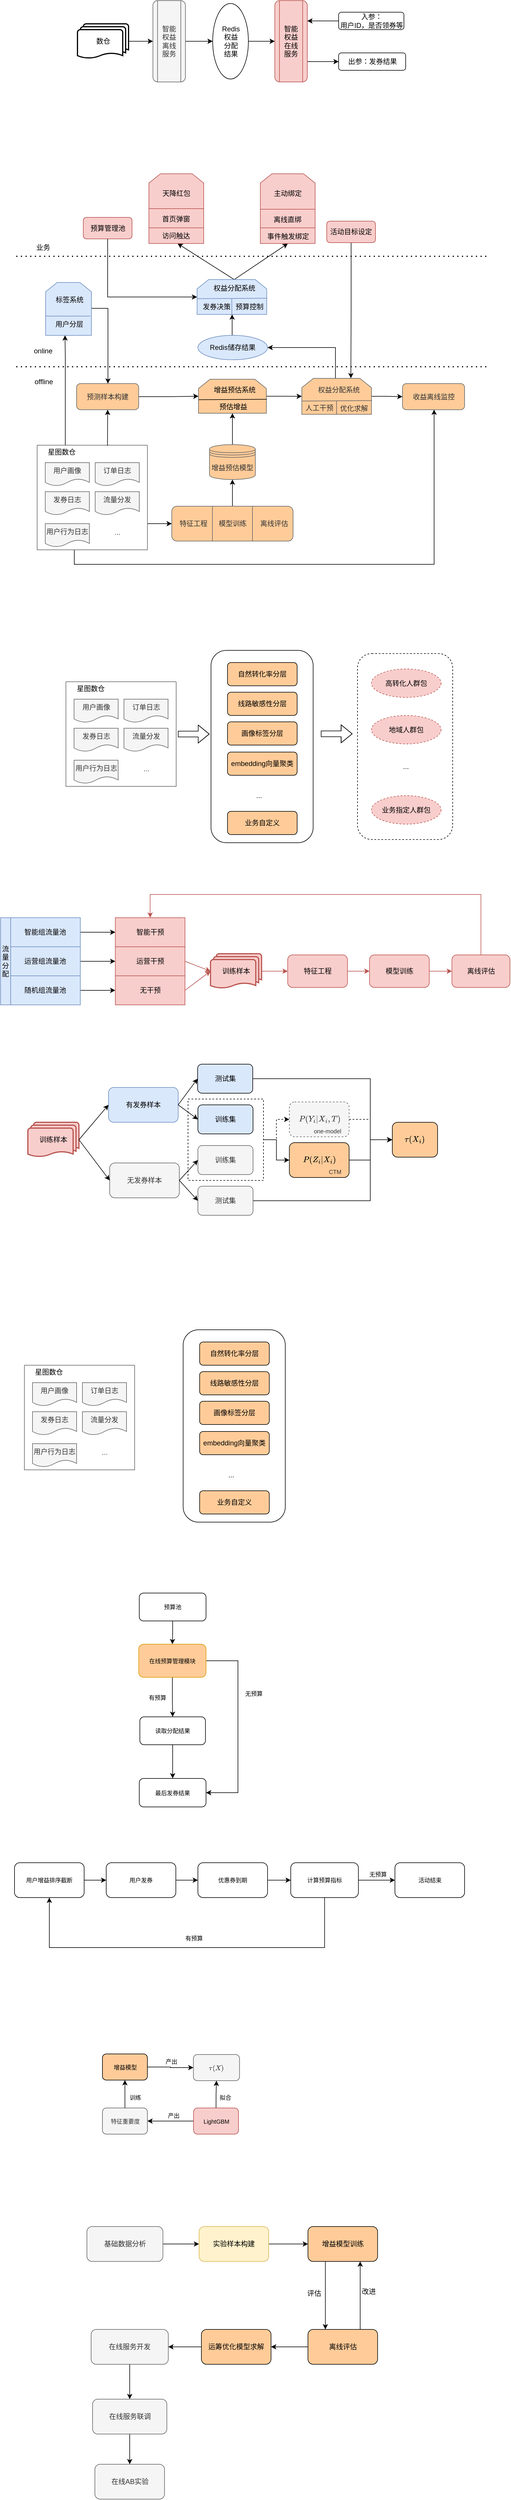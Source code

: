 <mxfile version="20.2.3" type="github">
  <diagram id="0d_ut0WmNH7dI-ibBs3p" name="第 1 页">
    <mxGraphModel dx="1299" dy="836" grid="0" gridSize="10" guides="1" tooltips="1" connect="1" arrows="1" fold="1" page="0" pageScale="1" pageWidth="827" pageHeight="1169" background="none" math="1" shadow="0">
      <root>
        <mxCell id="0" />
        <mxCell id="1" parent="0" />
        <mxCell id="P1bSGM74OCymADJrnlDI-253" style="edgeStyle=orthogonalEdgeStyle;rounded=0;orthogonalLoop=1;jettySize=auto;html=1;exitX=1;exitY=0.5;exitDx=0;exitDy=0;entryX=0;entryY=0.5;entryDx=0;entryDy=0;strokeColor=#000000;strokeWidth=1;dashed=1;" parent="1" source="P1bSGM74OCymADJrnlDI-252" target="P1bSGM74OCymADJrnlDI-251" edge="1">
          <mxGeometry relative="1" as="geometry" />
        </mxCell>
        <mxCell id="EOO544wxVhOrI_FCxBew-11" style="edgeStyle=orthogonalEdgeStyle;rounded=0;orthogonalLoop=1;jettySize=auto;html=1;exitX=1;exitY=0.5;exitDx=0;exitDy=0;entryX=0;entryY=0.5;entryDx=0;entryDy=0;" parent="1" source="P1bSGM74OCymADJrnlDI-252" target="EOO544wxVhOrI_FCxBew-10" edge="1">
          <mxGeometry relative="1" as="geometry" />
        </mxCell>
        <mxCell id="P1bSGM74OCymADJrnlDI-252" value="" style="rounded=0;whiteSpace=wrap;html=1;glass=0;sketch=0;strokeColor=#000000;strokeWidth=1;fillColor=none;gradientColor=none;dashed=1;" parent="1" vertex="1">
          <mxGeometry x="346" y="1950" width="130" height="140" as="geometry" />
        </mxCell>
        <mxCell id="P1bSGM74OCymADJrnlDI-179" value="" style="rounded=1;whiteSpace=wrap;html=1;glass=0;sketch=0;strokeColor=#000000;strokeWidth=1;fillColor=none;gradientColor=none;" parent="1" vertex="1">
          <mxGeometry x="385.58" y="1178" width="176" height="331" as="geometry" />
        </mxCell>
        <mxCell id="P1bSGM74OCymADJrnlDI-195" value="" style="rounded=1;whiteSpace=wrap;html=1;glass=0;sketch=0;strokeColor=#000000;strokeWidth=1;fillColor=none;gradientColor=none;dashed=1;" parent="1" vertex="1">
          <mxGeometry x="638" y="1183.5" width="164" height="320" as="geometry" />
        </mxCell>
        <mxCell id="P1bSGM74OCymADJrnlDI-2" value="数仓" style="strokeWidth=2;html=1;shape=mxgraph.flowchart.multi-document;whiteSpace=wrap;" parent="1" vertex="1">
          <mxGeometry x="155.5" y="100" width="88" height="60" as="geometry" />
        </mxCell>
        <mxCell id="P1bSGM74OCymADJrnlDI-3" value="" style="endArrow=classic;html=1;rounded=0;exitX=1;exitY=0.5;exitDx=0;exitDy=0;exitPerimeter=0;" parent="1" source="P1bSGM74OCymADJrnlDI-2" edge="1">
          <mxGeometry width="50" height="50" relative="1" as="geometry">
            <mxPoint x="235.5" y="160" as="sourcePoint" />
            <mxPoint x="285.5" y="130" as="targetPoint" />
          </mxGeometry>
        </mxCell>
        <mxCell id="P1bSGM74OCymADJrnlDI-13" style="edgeStyle=orthogonalEdgeStyle;rounded=0;orthogonalLoop=1;jettySize=auto;html=1;exitX=1;exitY=0.75;exitDx=0;exitDy=0;entryX=0;entryY=0.5;entryDx=0;entryDy=0;" parent="1" source="P1bSGM74OCymADJrnlDI-4" target="P1bSGM74OCymADJrnlDI-10" edge="1">
          <mxGeometry relative="1" as="geometry" />
        </mxCell>
        <mxCell id="P1bSGM74OCymADJrnlDI-4" value="智能&lt;br&gt;权益&lt;br&gt;在线&lt;br&gt;服务" style="shape=process;whiteSpace=wrap;html=1;backgroundOutline=1;rounded=1;fillColor=#f8cecc;strokeColor=#b85450;" parent="1" vertex="1">
          <mxGeometry x="495.5" y="60" width="56" height="140" as="geometry" />
        </mxCell>
        <mxCell id="P1bSGM74OCymADJrnlDI-7" style="edgeStyle=orthogonalEdgeStyle;rounded=0;orthogonalLoop=1;jettySize=auto;html=1;exitX=1;exitY=0.5;exitDx=0;exitDy=0;entryX=0;entryY=0.5;entryDx=0;entryDy=0;" parent="1" source="P1bSGM74OCymADJrnlDI-5" target="P1bSGM74OCymADJrnlDI-6" edge="1">
          <mxGeometry relative="1" as="geometry" />
        </mxCell>
        <mxCell id="P1bSGM74OCymADJrnlDI-5" value="智能&lt;br&gt;权益&lt;br&gt;离线&lt;br&gt;服务" style="shape=process;whiteSpace=wrap;html=1;backgroundOutline=1;rounded=1;fillColor=#f5f5f5;strokeColor=#666666;fontColor=#333333;" parent="1" vertex="1">
          <mxGeometry x="285.5" y="60" width="56" height="140" as="geometry" />
        </mxCell>
        <mxCell id="P1bSGM74OCymADJrnlDI-8" style="edgeStyle=orthogonalEdgeStyle;rounded=0;orthogonalLoop=1;jettySize=auto;html=1;exitX=1;exitY=0.5;exitDx=0;exitDy=0;entryX=0;entryY=0.5;entryDx=0;entryDy=0;" parent="1" source="P1bSGM74OCymADJrnlDI-6" target="P1bSGM74OCymADJrnlDI-4" edge="1">
          <mxGeometry relative="1" as="geometry" />
        </mxCell>
        <mxCell id="P1bSGM74OCymADJrnlDI-6" value="Redis&lt;br&gt;权益&lt;br&gt;分配&lt;br&gt;结果" style="ellipse;whiteSpace=wrap;html=1;rounded=1;" parent="1" vertex="1">
          <mxGeometry x="388.5" y="65" width="61.5" height="130" as="geometry" />
        </mxCell>
        <mxCell id="P1bSGM74OCymADJrnlDI-10" value="出参：发券结果" style="rounded=1;whiteSpace=wrap;html=1;" parent="1" vertex="1">
          <mxGeometry x="605.5" y="150" width="115.5" height="30" as="geometry" />
        </mxCell>
        <mxCell id="P1bSGM74OCymADJrnlDI-12" style="edgeStyle=orthogonalEdgeStyle;rounded=0;orthogonalLoop=1;jettySize=auto;html=1;exitX=0;exitY=0.5;exitDx=0;exitDy=0;entryX=1;entryY=0.25;entryDx=0;entryDy=0;" parent="1" source="P1bSGM74OCymADJrnlDI-11" target="P1bSGM74OCymADJrnlDI-4" edge="1">
          <mxGeometry relative="1" as="geometry" />
        </mxCell>
        <mxCell id="P1bSGM74OCymADJrnlDI-11" value="入参：&lt;br&gt;用户ID，是否领券等" style="rounded=1;whiteSpace=wrap;html=1;" parent="1" vertex="1">
          <mxGeometry x="605.5" y="80" width="112.5" height="30" as="geometry" />
        </mxCell>
        <mxCell id="P1bSGM74OCymADJrnlDI-119" style="edgeStyle=orthogonalEdgeStyle;rounded=0;orthogonalLoop=1;jettySize=auto;html=1;exitX=0.25;exitY=0;exitDx=0;exitDy=0;strokeWidth=1;" parent="1" target="P1bSGM74OCymADJrnlDI-111" edge="1">
          <mxGeometry relative="1" as="geometry">
            <mxPoint x="134.5" y="825.0" as="sourcePoint" />
            <mxPoint x="133.54" y="519" as="targetPoint" />
            <Array as="points">
              <mxPoint x="134" y="671" />
              <mxPoint x="134" y="671" />
            </Array>
          </mxGeometry>
        </mxCell>
        <mxCell id="P1bSGM74OCymADJrnlDI-137" style="edgeStyle=orthogonalEdgeStyle;rounded=0;orthogonalLoop=1;jettySize=auto;html=1;exitX=1;exitY=0.75;exitDx=0;exitDy=0;entryX=0;entryY=0.5;entryDx=0;entryDy=0;strokeWidth=1;" parent="1" source="P1bSGM74OCymADJrnlDI-15" target="P1bSGM74OCymADJrnlDI-42" edge="1">
          <mxGeometry relative="1" as="geometry" />
        </mxCell>
        <mxCell id="P1bSGM74OCymADJrnlDI-138" style="edgeStyle=orthogonalEdgeStyle;rounded=0;orthogonalLoop=1;jettySize=auto;html=1;strokeWidth=1;entryX=0.505;entryY=0.996;entryDx=0;entryDy=0;entryPerimeter=0;" parent="1" source="P1bSGM74OCymADJrnlDI-15" target="P1bSGM74OCymADJrnlDI-23" edge="1">
          <mxGeometry relative="1" as="geometry">
            <mxPoint x="770" y="770" as="targetPoint" />
            <Array as="points">
              <mxPoint x="150" y="1030" />
              <mxPoint x="770" y="1030" />
              <mxPoint x="770" y="764" />
            </Array>
          </mxGeometry>
        </mxCell>
        <mxCell id="P1bSGM74OCymADJrnlDI-15" value="" style="swimlane;startSize=0;rounded=1;arcSize=38;fillColor=#f5f5f5;fontColor=#333333;strokeColor=#666666;" parent="1" vertex="1">
          <mxGeometry x="86" y="825" width="190" height="180" as="geometry">
            <mxRectangle x="60" y="825" width="50" height="40" as="alternateBounds" />
          </mxGeometry>
        </mxCell>
        <mxCell id="P1bSGM74OCymADJrnlDI-17" value="用户画像" style="shape=document;whiteSpace=wrap;html=1;boundedLbl=1;rounded=1;fillColor=#f5f5f5;fontColor=#333333;strokeColor=#666666;" parent="P1bSGM74OCymADJrnlDI-15" vertex="1">
          <mxGeometry x="14" y="30" width="76" height="40" as="geometry" />
        </mxCell>
        <mxCell id="P1bSGM74OCymADJrnlDI-18" value="订单日志" style="shape=document;whiteSpace=wrap;html=1;boundedLbl=1;rounded=1;fillColor=#f5f5f5;fontColor=#333333;strokeColor=#666666;" parent="P1bSGM74OCymADJrnlDI-15" vertex="1">
          <mxGeometry x="100" y="30" width="76" height="40" as="geometry" />
        </mxCell>
        <mxCell id="P1bSGM74OCymADJrnlDI-19" value="发券日志" style="shape=document;whiteSpace=wrap;html=1;boundedLbl=1;rounded=1;fillColor=#f5f5f5;fontColor=#333333;strokeColor=#666666;" parent="P1bSGM74OCymADJrnlDI-15" vertex="1">
          <mxGeometry x="14" y="80" width="76" height="40" as="geometry" />
        </mxCell>
        <mxCell id="P1bSGM74OCymADJrnlDI-20" value="流量分发" style="shape=document;whiteSpace=wrap;html=1;boundedLbl=1;rounded=1;fillColor=#f5f5f5;fontColor=#333333;strokeColor=#666666;" parent="P1bSGM74OCymADJrnlDI-15" vertex="1">
          <mxGeometry x="100" y="80" width="76" height="40" as="geometry" />
        </mxCell>
        <mxCell id="P1bSGM74OCymADJrnlDI-21" value="用户行为日志" style="shape=document;whiteSpace=wrap;html=1;boundedLbl=1;rounded=1;fillColor=#f5f5f5;fontColor=#333333;strokeColor=#666666;" parent="P1bSGM74OCymADJrnlDI-15" vertex="1">
          <mxGeometry x="14" y="135" width="76" height="40" as="geometry" />
        </mxCell>
        <mxCell id="P1bSGM74OCymADJrnlDI-22" value="..." style="text;html=1;align=center;verticalAlign=middle;resizable=0;points=[];autosize=1;strokeColor=none;fillColor=none;fontColor=#333333;" parent="P1bSGM74OCymADJrnlDI-15" vertex="1">
          <mxGeometry x="123" y="135" width="30" height="30" as="geometry" />
        </mxCell>
        <mxCell id="P1bSGM74OCymADJrnlDI-23" value="收益离线监控" style="rounded=1;whiteSpace=wrap;html=1;fillColor=#FFCC99;fontColor=#333333;strokeColor=#666666;" parent="1" vertex="1">
          <mxGeometry x="715.5" y="719" width="107" height="45" as="geometry" />
        </mxCell>
        <mxCell id="P1bSGM74OCymADJrnlDI-131" style="edgeStyle=orthogonalEdgeStyle;rounded=0;orthogonalLoop=1;jettySize=auto;html=1;entryX=0;entryY=0.5;entryDx=0;entryDy=0;strokeWidth=1;" parent="1" source="P1bSGM74OCymADJrnlDI-40" target="P1bSGM74OCymADJrnlDI-24" edge="1">
          <mxGeometry relative="1" as="geometry" />
        </mxCell>
        <mxCell id="P1bSGM74OCymADJrnlDI-40" value="预测样本构建" style="rounded=1;whiteSpace=wrap;html=1;fillColor=#FFCC99;fontColor=#333333;strokeColor=#666666;" parent="1" vertex="1">
          <mxGeometry x="154" y="719" width="107" height="45" as="geometry" />
        </mxCell>
        <mxCell id="P1bSGM74OCymADJrnlDI-134" style="edgeStyle=orthogonalEdgeStyle;rounded=0;orthogonalLoop=1;jettySize=auto;html=1;entryX=0.5;entryY=1;entryDx=0;entryDy=0;strokeWidth=1;" parent="1" source="P1bSGM74OCymADJrnlDI-42" target="P1bSGM74OCymADJrnlDI-45" edge="1">
          <mxGeometry relative="1" as="geometry" />
        </mxCell>
        <mxCell id="P1bSGM74OCymADJrnlDI-133" style="edgeStyle=orthogonalEdgeStyle;rounded=0;orthogonalLoop=1;jettySize=auto;html=1;strokeWidth=1;entryX=0.5;entryY=1;entryDx=0;entryDy=0;" parent="1" source="P1bSGM74OCymADJrnlDI-45" target="P1bSGM74OCymADJrnlDI-24" edge="1">
          <mxGeometry relative="1" as="geometry">
            <mxPoint x="430" y="780" as="targetPoint" />
          </mxGeometry>
        </mxCell>
        <mxCell id="P1bSGM74OCymADJrnlDI-45" value="增益预估模型" style="shape=datastore;whiteSpace=wrap;html=1;rounded=1;glass=0;sketch=0;strokeWidth=1;fillColor=#FFCC99;fontColor=#333333;strokeColor=#666666;" parent="1" vertex="1">
          <mxGeometry x="383" y="824" width="79" height="60" as="geometry" />
        </mxCell>
        <mxCell id="P1bSGM74OCymADJrnlDI-158" style="edgeStyle=orthogonalEdgeStyle;rounded=0;orthogonalLoop=1;jettySize=auto;html=1;exitX=0.5;exitY=1;exitDx=0;exitDy=0;entryX=0.704;entryY=-0.003;entryDx=0;entryDy=0;entryPerimeter=0;strokeWidth=1;" parent="1" source="P1bSGM74OCymADJrnlDI-110" target="P1bSGM74OCymADJrnlDI-30" edge="1">
          <mxGeometry relative="1" as="geometry" />
        </mxCell>
        <mxCell id="P1bSGM74OCymADJrnlDI-110" value="活动目标设定" style="rounded=1;whiteSpace=wrap;html=1;glass=0;sketch=0;strokeWidth=1;fillColor=#f8cecc;strokeColor=#b85450;" parent="1" vertex="1">
          <mxGeometry x="585" y="439.5" width="84" height="37" as="geometry" />
        </mxCell>
        <mxCell id="P1bSGM74OCymADJrnlDI-111" value="" style="shape=loopLimit;whiteSpace=wrap;html=1;rounded=0;sketch=0;size=20;fillColor=#dae8fc;strokeColor=#6c8ebf;" parent="1" vertex="1">
          <mxGeometry x="100.58" y="545" width="78.92" height="91" as="geometry" />
        </mxCell>
        <mxCell id="P1bSGM74OCymADJrnlDI-122" style="edgeStyle=orthogonalEdgeStyle;rounded=0;orthogonalLoop=1;jettySize=auto;html=1;strokeWidth=1;exitX=0.98;exitY=0.982;exitDx=0;exitDy=0;exitPerimeter=0;" parent="1" source="P1bSGM74OCymADJrnlDI-113" target="P1bSGM74OCymADJrnlDI-40" edge="1">
          <mxGeometry relative="1" as="geometry">
            <mxPoint x="180" y="560" as="sourcePoint" />
            <Array as="points">
              <mxPoint x="208" y="590" />
            </Array>
          </mxGeometry>
        </mxCell>
        <mxCell id="P1bSGM74OCymADJrnlDI-113" value="标签系统" style="text;html=1;strokeColor=none;fillColor=none;align=center;verticalAlign=middle;whiteSpace=wrap;rounded=0;sketch=0;" parent="1" vertex="1">
          <mxGeometry x="101.5" y="560" width="80" height="30" as="geometry" />
        </mxCell>
        <mxCell id="P1bSGM74OCymADJrnlDI-114" value="" style="endArrow=none;html=1;rounded=0;exitX=-0.01;exitY=0.572;exitDx=0;exitDy=0;exitPerimeter=0;fillColor=#dae8fc;strokeColor=#6c8ebf;" parent="1" edge="1">
          <mxGeometry width="50" height="50" relative="1" as="geometry">
            <mxPoint x="100.29" y="602.9" as="sourcePoint" />
            <mxPoint x="177.79" y="602.9" as="targetPoint" />
          </mxGeometry>
        </mxCell>
        <mxCell id="P1bSGM74OCymADJrnlDI-116" value="用户分层" style="text;html=1;align=center;verticalAlign=middle;resizable=0;points=[];autosize=1;strokeColor=none;fillColor=none;" parent="1" vertex="1">
          <mxGeometry x="106" y="602" width="70" height="30" as="geometry" />
        </mxCell>
        <mxCell id="P1bSGM74OCymADJrnlDI-121" value="" style="endArrow=classic;html=1;rounded=0;strokeWidth=1;entryX=0.5;entryY=1;entryDx=0;entryDy=0;exitX=0.638;exitY=0.005;exitDx=0;exitDy=0;exitPerimeter=0;" parent="1" source="P1bSGM74OCymADJrnlDI-15" target="P1bSGM74OCymADJrnlDI-40" edge="1">
          <mxGeometry width="50" height="50" relative="1" as="geometry">
            <mxPoint x="278" y="820" as="sourcePoint" />
            <mxPoint x="328" y="790" as="targetPoint" />
          </mxGeometry>
        </mxCell>
        <mxCell id="P1bSGM74OCymADJrnlDI-128" style="edgeStyle=orthogonalEdgeStyle;rounded=0;orthogonalLoop=1;jettySize=auto;html=1;exitX=1;exitY=0.5;exitDx=0;exitDy=0;entryX=0;entryY=0.5;entryDx=0;entryDy=0;strokeWidth=1;" parent="1" source="P1bSGM74OCymADJrnlDI-24" target="P1bSGM74OCymADJrnlDI-30" edge="1">
          <mxGeometry relative="1" as="geometry" />
        </mxCell>
        <mxCell id="P1bSGM74OCymADJrnlDI-132" style="edgeStyle=orthogonalEdgeStyle;rounded=0;orthogonalLoop=1;jettySize=auto;html=1;exitX=1;exitY=0.5;exitDx=0;exitDy=0;entryX=0;entryY=0.5;entryDx=0;entryDy=0;strokeWidth=1;" parent="1" source="P1bSGM74OCymADJrnlDI-30" target="P1bSGM74OCymADJrnlDI-23" edge="1">
          <mxGeometry relative="1" as="geometry" />
        </mxCell>
        <mxCell id="P1bSGM74OCymADJrnlDI-136" value="" style="group;fillColor=none;fontColor=#333333;strokeColor=none;container=0;" parent="1" vertex="1" connectable="0">
          <mxGeometry x="317" y="930" width="209" height="60" as="geometry" />
        </mxCell>
        <mxCell id="P1bSGM74OCymADJrnlDI-145" value="" style="endArrow=classic;html=1;rounded=0;strokeWidth=1;entryX=0.543;entryY=0.933;entryDx=0;entryDy=0;entryPerimeter=0;exitX=0.5;exitY=0;exitDx=0;exitDy=0;" parent="1" source="P1bSGM74OCymADJrnlDI-72" target="P1bSGM74OCymADJrnlDI-90" edge="1">
          <mxGeometry width="50" height="50" relative="1" as="geometry">
            <mxPoint x="128" y="508" as="sourcePoint" />
            <mxPoint x="318" y="528" as="targetPoint" />
          </mxGeometry>
        </mxCell>
        <mxCell id="P1bSGM74OCymADJrnlDI-74" value="" style="shape=loopLimit;whiteSpace=wrap;html=1;rounded=0;sketch=0;size=20;container=0;fillColor=#f8cecc;strokeColor=#b85450;" parent="1" vertex="1">
          <mxGeometry x="278.58" y="358" width="94.42" height="120" as="geometry" />
        </mxCell>
        <mxCell id="P1bSGM74OCymADJrnlDI-75" value="" style="endArrow=none;html=1;rounded=0;exitX=-0.01;exitY=0.572;exitDx=0;exitDy=0;exitPerimeter=0;fillColor=#f8cecc;strokeColor=#b85450;" parent="1" edge="1">
          <mxGeometry width="50" height="50" relative="1" as="geometry">
            <mxPoint x="278" y="418" as="sourcePoint" />
            <mxPoint x="373" y="418" as="targetPoint" />
          </mxGeometry>
        </mxCell>
        <mxCell id="P1bSGM74OCymADJrnlDI-79" value="天降红包" style="text;html=1;strokeColor=none;fillColor=#f8cecc;align=center;verticalAlign=middle;whiteSpace=wrap;rounded=0;sketch=0;container=0;" parent="1" vertex="1">
          <mxGeometry x="286" y="377" width="80" height="30" as="geometry" />
        </mxCell>
        <mxCell id="P1bSGM74OCymADJrnlDI-88" value="" style="endArrow=none;html=1;rounded=0;exitX=-0.01;exitY=0.572;exitDx=0;exitDy=0;exitPerimeter=0;fillColor=#f8cecc;strokeColor=#b85450;" parent="1" edge="1">
          <mxGeometry width="50" height="50" relative="1" as="geometry">
            <mxPoint x="278" y="451" as="sourcePoint" />
            <mxPoint x="373" y="451" as="targetPoint" />
          </mxGeometry>
        </mxCell>
        <mxCell id="P1bSGM74OCymADJrnlDI-89" value="首页弹窗" style="text;html=1;align=center;verticalAlign=middle;resizable=0;points=[];autosize=1;strokeColor=none;fillColor=none;container=0;" parent="1" vertex="1">
          <mxGeometry x="290" y="421" width="70" height="30" as="geometry" />
        </mxCell>
        <mxCell id="P1bSGM74OCymADJrnlDI-90" value="访问触达" style="text;html=1;align=center;verticalAlign=middle;resizable=0;points=[];autosize=1;strokeColor=none;fillColor=none;container=0;" parent="1" vertex="1">
          <mxGeometry x="290" y="450" width="70" height="30" as="geometry" />
        </mxCell>
        <mxCell id="P1bSGM74OCymADJrnlDI-149" value="" style="endArrow=classic;html=1;rounded=0;strokeWidth=1;exitX=0.5;exitY=0;exitDx=0;exitDy=0;entryX=0.5;entryY=0.9;entryDx=0;entryDy=0;entryPerimeter=0;" parent="1" source="P1bSGM74OCymADJrnlDI-72" target="P1bSGM74OCymADJrnlDI-108" edge="1">
          <mxGeometry width="50" height="50" relative="1" as="geometry">
            <mxPoint x="428" y="548" as="sourcePoint" />
            <mxPoint x="478" y="498" as="targetPoint" />
          </mxGeometry>
        </mxCell>
        <mxCell id="P1bSGM74OCymADJrnlDI-67" value="" style="shape=loopLimit;whiteSpace=wrap;html=1;rounded=0;sketch=0;size=20;container=0;fillColor=#dae8fc;strokeColor=#6c8ebf;" parent="1" vertex="1">
          <mxGeometry x="361.58" y="540" width="120" height="60" as="geometry" />
        </mxCell>
        <mxCell id="P1bSGM74OCymADJrnlDI-68" value="" style="endArrow=none;html=1;rounded=0;entryX=0.997;entryY=0.558;entryDx=0;entryDy=0;exitX=-0.01;exitY=0.572;exitDx=0;exitDy=0;exitPerimeter=0;entryPerimeter=0;fillColor=#dae8fc;strokeColor=#6c8ebf;" parent="1" edge="1">
          <mxGeometry width="50" height="50" relative="1" as="geometry">
            <mxPoint x="361.58" y="572.92" as="sourcePoint" />
            <mxPoint x="482.42" y="572.08" as="targetPoint" />
          </mxGeometry>
        </mxCell>
        <mxCell id="P1bSGM74OCymADJrnlDI-69" value="" style="endArrow=none;html=1;rounded=0;fillColor=#dae8fc;strokeColor=#6c8ebf;" parent="1" edge="1">
          <mxGeometry width="50" height="50" relative="1" as="geometry">
            <mxPoint x="422.53" y="600" as="sourcePoint" />
            <mxPoint x="422.53" y="600" as="targetPoint" />
          </mxGeometry>
        </mxCell>
        <mxCell id="P1bSGM74OCymADJrnlDI-70" value="" style="endArrow=none;html=1;rounded=0;exitX=0.5;exitY=1;exitDx=0;exitDy=0;fillColor=#dae8fc;strokeColor=#6c8ebf;" parent="1" source="P1bSGM74OCymADJrnlDI-67" edge="1">
          <mxGeometry width="50" height="50" relative="1" as="geometry">
            <mxPoint x="421.36" y="592" as="sourcePoint" />
            <mxPoint x="421.36" y="572" as="targetPoint" />
          </mxGeometry>
        </mxCell>
        <mxCell id="P1bSGM74OCymADJrnlDI-71" value="预算控制" style="text;html=1;strokeColor=none;fillColor=none;align=center;verticalAlign=middle;whiteSpace=wrap;rounded=0;sketch=0;container=0;" parent="1" vertex="1">
          <mxGeometry x="421.58" y="572" width="60" height="30" as="geometry" />
        </mxCell>
        <mxCell id="P1bSGM74OCymADJrnlDI-72" value="权益分配系统" style="text;html=1;strokeColor=none;fillColor=none;align=center;verticalAlign=middle;whiteSpace=wrap;rounded=0;sketch=0;container=0;" parent="1" vertex="1">
          <mxGeometry x="385.58" y="540" width="80" height="30" as="geometry" />
        </mxCell>
        <mxCell id="P1bSGM74OCymADJrnlDI-73" value="发券决策" style="text;html=1;align=center;verticalAlign=middle;resizable=0;points=[];autosize=1;strokeColor=none;fillColor=none;container=0;" parent="1" vertex="1">
          <mxGeometry x="360" y="572" width="70" height="30" as="geometry" />
        </mxCell>
        <mxCell id="P1bSGM74OCymADJrnlDI-103" value="" style="shape=loopLimit;whiteSpace=wrap;html=1;rounded=0;sketch=0;size=20;container=0;fillColor=#f8cecc;strokeColor=#b85450;" parent="1" vertex="1">
          <mxGeometry x="470.58" y="358" width="94.42" height="120" as="geometry" />
        </mxCell>
        <mxCell id="P1bSGM74OCymADJrnlDI-104" value="" style="endArrow=none;html=1;rounded=0;exitX=-0.01;exitY=0.572;exitDx=0;exitDy=0;exitPerimeter=0;fillColor=#f8cecc;strokeColor=#b85450;" parent="1" edge="1">
          <mxGeometry width="50" height="50" relative="1" as="geometry">
            <mxPoint x="470.0" y="419" as="sourcePoint" />
            <mxPoint x="565" y="419" as="targetPoint" />
          </mxGeometry>
        </mxCell>
        <mxCell id="P1bSGM74OCymADJrnlDI-105" value="主动绑定" style="text;html=1;strokeColor=none;fillColor=none;align=center;verticalAlign=middle;whiteSpace=wrap;rounded=0;sketch=0;container=0;" parent="1" vertex="1">
          <mxGeometry x="478.0" y="377" width="80" height="30" as="geometry" />
        </mxCell>
        <mxCell id="P1bSGM74OCymADJrnlDI-106" value="" style="endArrow=none;html=1;rounded=0;exitX=-0.01;exitY=0.572;exitDx=0;exitDy=0;exitPerimeter=0;fillColor=#f8cecc;strokeColor=#b85450;" parent="1" edge="1">
          <mxGeometry width="50" height="50" relative="1" as="geometry">
            <mxPoint x="470.0" y="451" as="sourcePoint" />
            <mxPoint x="565" y="451" as="targetPoint" />
          </mxGeometry>
        </mxCell>
        <mxCell id="P1bSGM74OCymADJrnlDI-107" value="离线直绑" style="text;html=1;align=center;verticalAlign=middle;resizable=0;points=[];autosize=1;strokeColor=none;fillColor=none;container=0;" parent="1" vertex="1">
          <mxGeometry x="482.0" y="422" width="70" height="30" as="geometry" />
        </mxCell>
        <mxCell id="P1bSGM74OCymADJrnlDI-108" value="事件触发绑定" style="text;html=1;align=center;verticalAlign=middle;resizable=0;points=[];autosize=1;strokeColor=none;fillColor=none;container=0;" parent="1" vertex="1">
          <mxGeometry x="468.0" y="451" width="100" height="30" as="geometry" />
        </mxCell>
        <mxCell id="P1bSGM74OCymADJrnlDI-162" style="edgeStyle=orthogonalEdgeStyle;rounded=0;orthogonalLoop=1;jettySize=auto;html=1;exitX=0.5;exitY=0;exitDx=0;exitDy=0;strokeWidth=1;entryX=0.914;entryY=0.933;entryDx=0;entryDy=0;entryPerimeter=0;" parent="1" edge="1">
          <mxGeometry relative="1" as="geometry">
            <mxPoint x="422" y="636" as="sourcePoint" />
            <mxPoint x="421.98" y="599.99" as="targetPoint" />
            <Array as="points" />
          </mxGeometry>
        </mxCell>
        <mxCell id="P1bSGM74OCymADJrnlDI-160" value="Redis储存结果" style="ellipse;whiteSpace=wrap;html=1;rounded=1;glass=0;sketch=0;strokeWidth=1;fillColor=#dae8fc;strokeColor=#6c8ebf;" parent="1" vertex="1">
          <mxGeometry x="363" y="636" width="120" height="42" as="geometry" />
        </mxCell>
        <mxCell id="P1bSGM74OCymADJrnlDI-161" style="edgeStyle=orthogonalEdgeStyle;rounded=0;orthogonalLoop=1;jettySize=auto;html=1;entryX=1;entryY=0.5;entryDx=0;entryDy=0;strokeWidth=1;" parent="1" source="P1bSGM74OCymADJrnlDI-30" target="P1bSGM74OCymADJrnlDI-160" edge="1">
          <mxGeometry relative="1" as="geometry">
            <Array as="points">
              <mxPoint x="600" y="657" />
            </Array>
          </mxGeometry>
        </mxCell>
        <mxCell id="P1bSGM74OCymADJrnlDI-165" value="" style="endArrow=none;dashed=1;html=1;dashPattern=1 3;strokeWidth=2;rounded=0;" parent="1" edge="1">
          <mxGeometry width="50" height="50" relative="1" as="geometry">
            <mxPoint x="50" y="690" as="sourcePoint" />
            <mxPoint x="860" y="690" as="targetPoint" />
          </mxGeometry>
        </mxCell>
        <mxCell id="P1bSGM74OCymADJrnlDI-24" value="" style="shape=loopLimit;whiteSpace=wrap;html=1;rounded=0;sketch=0;size=20;container=0;fillColor=#FFCC99;strokeColor=#666666;fontColor=#333333;" parent="1" vertex="1">
          <mxGeometry x="364" y="711.5" width="117" height="58.5" as="geometry" />
        </mxCell>
        <mxCell id="P1bSGM74OCymADJrnlDI-26" value="" style="endArrow=none;html=1;rounded=0;entryX=0.997;entryY=0.558;entryDx=0;entryDy=0;entryPerimeter=0;fillColor=#fff2cc;strokeColor=#000000;exitX=0.001;exitY=0.603;exitDx=0;exitDy=0;exitPerimeter=0;" parent="1" source="P1bSGM74OCymADJrnlDI-24" edge="1">
          <mxGeometry width="50" height="50" relative="1" as="geometry">
            <mxPoint x="370" y="747" as="sourcePoint" />
            <mxPoint x="481.64" y="745.98" as="targetPoint" />
          </mxGeometry>
        </mxCell>
        <mxCell id="P1bSGM74OCymADJrnlDI-27" value="预估增益" style="text;html=1;strokeColor=none;fillColor=none;align=center;verticalAlign=middle;whiteSpace=wrap;rounded=0;sketch=0;container=0;" parent="1" vertex="1">
          <mxGeometry x="394" y="751.5" width="60" height="15" as="geometry" />
        </mxCell>
        <mxCell id="P1bSGM74OCymADJrnlDI-28" value="增益预估系统" style="text;html=1;strokeColor=none;fillColor=none;align=center;verticalAlign=middle;whiteSpace=wrap;rounded=0;sketch=0;container=0;" parent="1" vertex="1">
          <mxGeometry x="388.25" y="722.5" width="77" height="15" as="geometry" />
        </mxCell>
        <mxCell id="P1bSGM74OCymADJrnlDI-30" value="" style="shape=loopLimit;whiteSpace=wrap;html=1;rounded=0;sketch=0;size=20;container=0;fillColor=#FFCC99;fontColor=#333333;strokeColor=#666666;" parent="1" vertex="1">
          <mxGeometry x="542.08" y="710" width="120.0" height="61.846" as="geometry" />
        </mxCell>
        <mxCell id="P1bSGM74OCymADJrnlDI-32" value="" style="endArrow=none;html=1;rounded=0;entryX=0.997;entryY=0.558;entryDx=0;entryDy=0;exitX=-0.01;exitY=0.572;exitDx=0;exitDy=0;exitPerimeter=0;entryPerimeter=0;fillColor=#f5f5f5;strokeColor=#666666;" parent="1" edge="1">
          <mxGeometry width="50" height="50" relative="1" as="geometry">
            <mxPoint x="542.08" y="749.087" as="sourcePoint" />
            <mxPoint x="662.92" y="748.221" as="targetPoint" />
          </mxGeometry>
        </mxCell>
        <mxCell id="P1bSGM74OCymADJrnlDI-33" value="" style="endArrow=none;html=1;rounded=0;fillColor=#f5f5f5;strokeColor=#666666;" parent="1" target="P1bSGM74OCymADJrnlDI-30" edge="1">
          <mxGeometry width="50" height="50" relative="1" as="geometry">
            <mxPoint x="602.03" y="771.846" as="sourcePoint" />
            <mxPoint x="602.08" y="740.923" as="targetPoint" />
          </mxGeometry>
        </mxCell>
        <mxCell id="P1bSGM74OCymADJrnlDI-34" value="" style="endArrow=none;html=1;rounded=0;exitX=-0.001;exitY=0.837;exitDx=0;exitDy=0;exitPerimeter=0;fillColor=#f5f5f5;strokeColor=#666666;" parent="1" source="P1bSGM74OCymADJrnlDI-35" edge="1">
          <mxGeometry width="50" height="50" relative="1" as="geometry">
            <mxPoint x="602.08" y="778.031" as="sourcePoint" />
            <mxPoint x="601.86" y="749.169" as="targetPoint" />
          </mxGeometry>
        </mxCell>
        <mxCell id="P1bSGM74OCymADJrnlDI-35" value="优化求解" style="text;html=1;strokeColor=none;fillColor=none;align=center;verticalAlign=middle;whiteSpace=wrap;rounded=0;sketch=0;container=0;fontColor=#333333;" parent="1" vertex="1">
          <mxGeometry x="602.08" y="746.077" width="60.0" height="30.923" as="geometry" />
        </mxCell>
        <mxCell id="P1bSGM74OCymADJrnlDI-37" value="权益分配系统" style="text;html=1;strokeColor=none;fillColor=none;align=center;verticalAlign=middle;whiteSpace=wrap;rounded=0;sketch=0;container=0;fontColor=#333333;" parent="1" vertex="1">
          <mxGeometry x="566.08" y="714.123" width="80.0" height="30.923" as="geometry" />
        </mxCell>
        <mxCell id="P1bSGM74OCymADJrnlDI-38" value="人工干预" style="text;html=1;align=center;verticalAlign=middle;resizable=0;points=[];autosize=1;strokeColor=none;fillColor=none;container=0;fontColor=#333333;" parent="1" vertex="1">
          <mxGeometry x="537.08" y="746.077" width="70" height="30" as="geometry" />
        </mxCell>
        <mxCell id="P1bSGM74OCymADJrnlDI-42" value="模型训练" style="shape=process;whiteSpace=wrap;html=1;backgroundOutline=1;rounded=1;glass=0;sketch=0;strokeWidth=1;size=0.333;fillColor=#FFCC99;fontColor=#333333;strokeColor=#666666;" parent="1" vertex="1">
          <mxGeometry x="318" y="930" width="209" height="60" as="geometry" />
        </mxCell>
        <mxCell id="P1bSGM74OCymADJrnlDI-43" value="特征工程" style="text;html=1;align=center;verticalAlign=middle;resizable=0;points=[];autosize=1;strokeColor=none;fillColor=none;fontColor=#333333;" parent="1" vertex="1">
          <mxGeometry x="320" y="945" width="70" height="30" as="geometry" />
        </mxCell>
        <mxCell id="P1bSGM74OCymADJrnlDI-44" value="离线评估" style="text;html=1;align=center;verticalAlign=middle;resizable=0;points=[];autosize=1;strokeColor=none;fillColor=none;fontColor=#333333;" parent="1" vertex="1">
          <mxGeometry x="459" y="945" width="70" height="30" as="geometry" />
        </mxCell>
        <mxCell id="P1bSGM74OCymADJrnlDI-166" value="offline" style="text;html=1;align=center;verticalAlign=middle;resizable=0;points=[];autosize=1;strokeColor=none;fillColor=none;" parent="1" vertex="1">
          <mxGeometry x="67" y="700.5" width="60" height="30" as="geometry" />
        </mxCell>
        <mxCell id="P1bSGM74OCymADJrnlDI-167" value="online" style="text;html=1;align=center;verticalAlign=middle;resizable=0;points=[];autosize=1;strokeColor=none;fillColor=none;" parent="1" vertex="1">
          <mxGeometry x="66" y="648" width="60" height="30" as="geometry" />
        </mxCell>
        <mxCell id="P1bSGM74OCymADJrnlDI-168" value="星图数仓" style="text;html=1;align=center;verticalAlign=middle;resizable=0;points=[];autosize=1;strokeColor=none;fillColor=none;" parent="1" vertex="1">
          <mxGeometry x="93" y="822" width="70" height="30" as="geometry" />
        </mxCell>
        <mxCell id="P1bSGM74OCymADJrnlDI-169" value="" style="endArrow=none;dashed=1;html=1;dashPattern=1 3;strokeWidth=2;rounded=0;" parent="1" edge="1">
          <mxGeometry width="50" height="50" relative="1" as="geometry">
            <mxPoint x="50" y="500" as="sourcePoint" />
            <mxPoint x="860" y="500" as="targetPoint" />
          </mxGeometry>
        </mxCell>
        <mxCell id="P1bSGM74OCymADJrnlDI-170" value="业务" style="text;html=1;align=center;verticalAlign=middle;resizable=0;points=[];autosize=1;strokeColor=none;fillColor=none;" parent="1" vertex="1">
          <mxGeometry x="71" y="470" width="50" height="30" as="geometry" />
        </mxCell>
        <mxCell id="P1bSGM74OCymADJrnlDI-171" value="" style="swimlane;startSize=0;rounded=1;arcSize=38;fillColor=#f5f5f5;fontColor=#333333;strokeColor=#666666;" parent="1" vertex="1">
          <mxGeometry x="135.58" y="1232" width="190" height="180" as="geometry">
            <mxRectangle x="60" y="825" width="50" height="40" as="alternateBounds" />
          </mxGeometry>
        </mxCell>
        <mxCell id="P1bSGM74OCymADJrnlDI-172" value="用户画像" style="shape=document;whiteSpace=wrap;html=1;boundedLbl=1;rounded=1;fillColor=#f5f5f5;fontColor=#333333;strokeColor=#666666;" parent="P1bSGM74OCymADJrnlDI-171" vertex="1">
          <mxGeometry x="14" y="30" width="76" height="40" as="geometry" />
        </mxCell>
        <mxCell id="P1bSGM74OCymADJrnlDI-173" value="订单日志" style="shape=document;whiteSpace=wrap;html=1;boundedLbl=1;rounded=1;fillColor=#f5f5f5;fontColor=#333333;strokeColor=#666666;" parent="P1bSGM74OCymADJrnlDI-171" vertex="1">
          <mxGeometry x="100" y="30" width="76" height="40" as="geometry" />
        </mxCell>
        <mxCell id="P1bSGM74OCymADJrnlDI-174" value="发券日志" style="shape=document;whiteSpace=wrap;html=1;boundedLbl=1;rounded=1;fillColor=#f5f5f5;fontColor=#333333;strokeColor=#666666;" parent="P1bSGM74OCymADJrnlDI-171" vertex="1">
          <mxGeometry x="14" y="80" width="76" height="40" as="geometry" />
        </mxCell>
        <mxCell id="P1bSGM74OCymADJrnlDI-175" value="流量分发" style="shape=document;whiteSpace=wrap;html=1;boundedLbl=1;rounded=1;fillColor=#f5f5f5;fontColor=#333333;strokeColor=#666666;" parent="P1bSGM74OCymADJrnlDI-171" vertex="1">
          <mxGeometry x="100" y="80" width="76" height="40" as="geometry" />
        </mxCell>
        <mxCell id="P1bSGM74OCymADJrnlDI-176" value="用户行为日志" style="shape=document;whiteSpace=wrap;html=1;boundedLbl=1;rounded=1;fillColor=#f5f5f5;fontColor=#333333;strokeColor=#666666;" parent="P1bSGM74OCymADJrnlDI-171" vertex="1">
          <mxGeometry x="14" y="135" width="76" height="40" as="geometry" />
        </mxCell>
        <mxCell id="P1bSGM74OCymADJrnlDI-177" value="..." style="text;html=1;align=center;verticalAlign=middle;resizable=0;points=[];autosize=1;strokeColor=none;fillColor=none;fontColor=#333333;" parent="P1bSGM74OCymADJrnlDI-171" vertex="1">
          <mxGeometry x="123" y="135" width="30" height="30" as="geometry" />
        </mxCell>
        <mxCell id="P1bSGM74OCymADJrnlDI-178" value="星图数仓" style="text;html=1;align=center;verticalAlign=middle;resizable=0;points=[];autosize=1;strokeColor=none;fillColor=none;" parent="1" vertex="1">
          <mxGeometry x="142.58" y="1229" width="70" height="30" as="geometry" />
        </mxCell>
        <mxCell id="P1bSGM74OCymADJrnlDI-180" value="自然转化率分层" style="rounded=1;whiteSpace=wrap;html=1;glass=0;sketch=0;strokeColor=#000000;strokeWidth=1;fillColor=#FFCC99;gradientColor=none;" parent="1" vertex="1">
          <mxGeometry x="414" y="1199" width="120" height="40" as="geometry" />
        </mxCell>
        <mxCell id="P1bSGM74OCymADJrnlDI-181" value="线路敏感性分层" style="rounded=1;whiteSpace=wrap;html=1;glass=0;sketch=0;strokeColor=#000000;strokeWidth=1;fillColor=#FFCC99;gradientColor=none;" parent="1" vertex="1">
          <mxGeometry x="414" y="1250" width="120" height="40" as="geometry" />
        </mxCell>
        <mxCell id="P1bSGM74OCymADJrnlDI-182" value="画像标签分层" style="rounded=1;whiteSpace=wrap;html=1;glass=0;sketch=0;strokeColor=#000000;strokeWidth=1;fillColor=#FFCC99;gradientColor=none;" parent="1" vertex="1">
          <mxGeometry x="414" y="1301" width="120" height="40" as="geometry" />
        </mxCell>
        <mxCell id="P1bSGM74OCymADJrnlDI-184" value="embedding向量聚类" style="rounded=1;whiteSpace=wrap;html=1;glass=0;sketch=0;strokeColor=#000000;strokeWidth=1;fillColor=#FFCC99;gradientColor=none;" parent="1" vertex="1">
          <mxGeometry x="414" y="1353" width="120" height="40" as="geometry" />
        </mxCell>
        <mxCell id="P1bSGM74OCymADJrnlDI-189" value="业务自定义" style="rounded=1;whiteSpace=wrap;html=1;glass=0;sketch=0;strokeColor=#000000;strokeWidth=1;fillColor=#FFCC99;gradientColor=none;" parent="1" vertex="1">
          <mxGeometry x="414" y="1455" width="120" height="40" as="geometry" />
        </mxCell>
        <mxCell id="P1bSGM74OCymADJrnlDI-191" value="高转化人群包" style="ellipse;whiteSpace=wrap;html=1;rounded=1;glass=0;dashed=1;sketch=0;strokeColor=#b85450;strokeWidth=1;fillColor=#f8cecc;" parent="1" vertex="1">
          <mxGeometry x="662" y="1210" width="120" height="49" as="geometry" />
        </mxCell>
        <mxCell id="P1bSGM74OCymADJrnlDI-192" value="业务指定人群包" style="ellipse;whiteSpace=wrap;html=1;rounded=1;glass=0;dashed=1;sketch=0;strokeColor=#b85450;strokeWidth=1;fillColor=#f8cecc;" parent="1" vertex="1">
          <mxGeometry x="662.08" y="1428" width="120" height="49" as="geometry" />
        </mxCell>
        <mxCell id="P1bSGM74OCymADJrnlDI-193" value="地域人群包" style="ellipse;whiteSpace=wrap;html=1;rounded=1;glass=0;dashed=1;sketch=0;strokeColor=#b85450;strokeWidth=1;fillColor=#f8cecc;" parent="1" vertex="1">
          <mxGeometry x="662" y="1290" width="120" height="49" as="geometry" />
        </mxCell>
        <mxCell id="P1bSGM74OCymADJrnlDI-194" value="..." style="text;html=1;align=center;verticalAlign=middle;resizable=0;points=[];autosize=1;strokeColor=none;fillColor=none;" parent="1" vertex="1">
          <mxGeometry x="706" y="1363" width="30" height="30" as="geometry" />
        </mxCell>
        <mxCell id="P1bSGM74OCymADJrnlDI-196" value="" style="shape=flexArrow;endArrow=classic;html=1;rounded=0;strokeColor=#000000;strokeWidth=1;exitX=1;exitY=0.5;exitDx=0;exitDy=0;" parent="1" edge="1">
          <mxGeometry width="50" height="50" relative="1" as="geometry">
            <mxPoint x="328.58" y="1322.0" as="sourcePoint" />
            <mxPoint x="383" y="1322" as="targetPoint" />
            <Array as="points">
              <mxPoint x="353" y="1322" />
            </Array>
          </mxGeometry>
        </mxCell>
        <mxCell id="P1bSGM74OCymADJrnlDI-198" value="" style="shape=flexArrow;endArrow=classic;html=1;rounded=0;strokeColor=#000000;strokeWidth=1;exitX=1;exitY=0.5;exitDx=0;exitDy=0;" parent="1" edge="1">
          <mxGeometry width="50" height="50" relative="1" as="geometry">
            <mxPoint x="574.87" y="1321.62" as="sourcePoint" />
            <mxPoint x="629.29" y="1321.62" as="targetPoint" />
            <Array as="points">
              <mxPoint x="599.29" y="1321.62" />
            </Array>
          </mxGeometry>
        </mxCell>
        <mxCell id="P1bSGM74OCymADJrnlDI-199" value="..." style="text;html=1;align=center;verticalAlign=middle;resizable=0;points=[];autosize=1;strokeColor=none;fillColor=none;" parent="1" vertex="1">
          <mxGeometry x="453" y="1413" width="30" height="30" as="geometry" />
        </mxCell>
        <mxCell id="P1bSGM74OCymADJrnlDI-208" value="流量分配" style="rounded=0;whiteSpace=wrap;html=1;glass=0;sketch=0;strokeColor=#6c8ebf;strokeWidth=1;fillColor=#dae8fc;" parent="1" vertex="1">
          <mxGeometry x="23.0" y="1638" width="17.42" height="150" as="geometry" />
        </mxCell>
        <mxCell id="P1bSGM74OCymADJrnlDI-220" style="edgeStyle=orthogonalEdgeStyle;rounded=0;orthogonalLoop=1;jettySize=auto;html=1;exitX=1;exitY=0.5;exitDx=0;exitDy=0;entryX=0;entryY=0.5;entryDx=0;entryDy=0;strokeColor=#000000;strokeWidth=1;" parent="1" source="P1bSGM74OCymADJrnlDI-209" target="P1bSGM74OCymADJrnlDI-217" edge="1">
          <mxGeometry relative="1" as="geometry" />
        </mxCell>
        <mxCell id="P1bSGM74OCymADJrnlDI-209" value="智能组流量池" style="rounded=0;whiteSpace=wrap;html=1;glass=0;sketch=0;strokeColor=#6c8ebf;strokeWidth=1;fillColor=#dae8fc;" parent="1" vertex="1">
          <mxGeometry x="40.42" y="1638" width="120" height="50" as="geometry" />
        </mxCell>
        <mxCell id="P1bSGM74OCymADJrnlDI-221" style="edgeStyle=orthogonalEdgeStyle;rounded=0;orthogonalLoop=1;jettySize=auto;html=1;exitX=1;exitY=0.5;exitDx=0;exitDy=0;entryX=0;entryY=0.5;entryDx=0;entryDy=0;strokeColor=#000000;strokeWidth=1;" parent="1" source="P1bSGM74OCymADJrnlDI-211" target="P1bSGM74OCymADJrnlDI-218" edge="1">
          <mxGeometry relative="1" as="geometry" />
        </mxCell>
        <mxCell id="P1bSGM74OCymADJrnlDI-211" value="运营组流量池" style="rounded=0;whiteSpace=wrap;html=1;glass=0;sketch=0;strokeColor=#6c8ebf;strokeWidth=1;fillColor=#dae8fc;" parent="1" vertex="1">
          <mxGeometry x="40.42" y="1688" width="120" height="50" as="geometry" />
        </mxCell>
        <mxCell id="P1bSGM74OCymADJrnlDI-222" style="edgeStyle=orthogonalEdgeStyle;rounded=0;orthogonalLoop=1;jettySize=auto;html=1;entryX=0;entryY=0.5;entryDx=0;entryDy=0;strokeColor=#000000;strokeWidth=1;" parent="1" source="P1bSGM74OCymADJrnlDI-212" target="P1bSGM74OCymADJrnlDI-219" edge="1">
          <mxGeometry relative="1" as="geometry" />
        </mxCell>
        <mxCell id="P1bSGM74OCymADJrnlDI-212" value="随机组流量池" style="rounded=0;whiteSpace=wrap;html=1;glass=0;sketch=0;strokeColor=#6c8ebf;strokeWidth=1;fillColor=#dae8fc;" parent="1" vertex="1">
          <mxGeometry x="40.42" y="1738" width="120" height="50" as="geometry" />
        </mxCell>
        <mxCell id="P1bSGM74OCymADJrnlDI-227" style="edgeStyle=orthogonalEdgeStyle;rounded=0;orthogonalLoop=1;jettySize=auto;html=1;entryX=0;entryY=0.5;entryDx=0;entryDy=0;strokeColor=#b85450;strokeWidth=1;fillColor=#f8cecc;" parent="1" source="P1bSGM74OCymADJrnlDI-213" target="P1bSGM74OCymADJrnlDI-214" edge="1">
          <mxGeometry relative="1" as="geometry" />
        </mxCell>
        <mxCell id="P1bSGM74OCymADJrnlDI-213" value="训练样本" style="strokeWidth=2;html=1;shape=mxgraph.flowchart.multi-document;whiteSpace=wrap;rounded=1;glass=0;sketch=0;fillColor=#f8cecc;strokeColor=#b85450;" parent="1" vertex="1">
          <mxGeometry x="384.71" y="1700" width="88" height="60" as="geometry" />
        </mxCell>
        <mxCell id="P1bSGM74OCymADJrnlDI-228" style="edgeStyle=orthogonalEdgeStyle;rounded=0;orthogonalLoop=1;jettySize=auto;html=1;exitX=1;exitY=0.5;exitDx=0;exitDy=0;entryX=0;entryY=0.5;entryDx=0;entryDy=0;strokeColor=#b85450;strokeWidth=1;fillColor=#f8cecc;" parent="1" source="P1bSGM74OCymADJrnlDI-214" target="P1bSGM74OCymADJrnlDI-215" edge="1">
          <mxGeometry relative="1" as="geometry" />
        </mxCell>
        <mxCell id="P1bSGM74OCymADJrnlDI-214" value="特征工程" style="rounded=1;whiteSpace=wrap;html=1;glass=0;sketch=0;strokeColor=#b85450;strokeWidth=1;fillColor=#f8cecc;" parent="1" vertex="1">
          <mxGeometry x="517.71" y="1702" width="103" height="56" as="geometry" />
        </mxCell>
        <mxCell id="P1bSGM74OCymADJrnlDI-229" style="edgeStyle=orthogonalEdgeStyle;rounded=0;orthogonalLoop=1;jettySize=auto;html=1;entryX=0;entryY=0.5;entryDx=0;entryDy=0;strokeColor=#b85450;strokeWidth=1;fillColor=#f8cecc;" parent="1" source="P1bSGM74OCymADJrnlDI-215" target="P1bSGM74OCymADJrnlDI-216" edge="1">
          <mxGeometry relative="1" as="geometry" />
        </mxCell>
        <mxCell id="P1bSGM74OCymADJrnlDI-215" value="模型训练" style="rounded=1;whiteSpace=wrap;html=1;glass=0;sketch=0;strokeColor=#b85450;strokeWidth=1;fillColor=#f8cecc;" parent="1" vertex="1">
          <mxGeometry x="658.71" y="1702" width="103" height="56" as="geometry" />
        </mxCell>
        <mxCell id="P1bSGM74OCymADJrnlDI-230" style="edgeStyle=orthogonalEdgeStyle;rounded=0;orthogonalLoop=1;jettySize=auto;html=1;entryX=0.5;entryY=0;entryDx=0;entryDy=0;strokeColor=#b85450;strokeWidth=1;fillColor=#f8cecc;" parent="1" source="P1bSGM74OCymADJrnlDI-216" target="P1bSGM74OCymADJrnlDI-217" edge="1">
          <mxGeometry relative="1" as="geometry">
            <Array as="points">
              <mxPoint x="850.71" y="1598" />
              <mxPoint x="280.71" y="1598" />
            </Array>
          </mxGeometry>
        </mxCell>
        <mxCell id="P1bSGM74OCymADJrnlDI-216" value="离线评估" style="rounded=1;whiteSpace=wrap;html=1;glass=0;sketch=0;strokeColor=#b85450;strokeWidth=1;fillColor=#f8cecc;" parent="1" vertex="1">
          <mxGeometry x="800.71" y="1702" width="100" height="56" as="geometry" />
        </mxCell>
        <mxCell id="P1bSGM74OCymADJrnlDI-217" value="智能干预" style="rounded=0;whiteSpace=wrap;html=1;glass=0;sketch=0;strokeWidth=1;fillColor=#f8cecc;strokeColor=#b85450;" parent="1" vertex="1">
          <mxGeometry x="220.71" y="1638" width="120" height="50" as="geometry" />
        </mxCell>
        <mxCell id="P1bSGM74OCymADJrnlDI-218" value="运营干预" style="rounded=0;whiteSpace=wrap;html=1;glass=0;sketch=0;strokeWidth=1;fillColor=#f8cecc;strokeColor=#b85450;" parent="1" vertex="1">
          <mxGeometry x="220.71" y="1688" width="120" height="50" as="geometry" />
        </mxCell>
        <mxCell id="P1bSGM74OCymADJrnlDI-219" value="无干预" style="rounded=0;whiteSpace=wrap;html=1;glass=0;sketch=0;strokeWidth=1;fillColor=#f8cecc;strokeColor=#b85450;" parent="1" vertex="1">
          <mxGeometry x="220.71" y="1738" width="120" height="50" as="geometry" />
        </mxCell>
        <mxCell id="P1bSGM74OCymADJrnlDI-224" value="" style="endArrow=classic;html=1;rounded=0;strokeColor=#b85450;strokeWidth=1;exitX=1;exitY=0.5;exitDx=0;exitDy=0;entryX=0;entryY=0.5;entryDx=0;entryDy=0;entryPerimeter=0;fillColor=#f8cecc;" parent="1" source="P1bSGM74OCymADJrnlDI-218" target="P1bSGM74OCymADJrnlDI-213" edge="1">
          <mxGeometry width="50" height="50" relative="1" as="geometry">
            <mxPoint x="380.71" y="1688" as="sourcePoint" />
            <mxPoint x="430.71" y="1638" as="targetPoint" />
          </mxGeometry>
        </mxCell>
        <mxCell id="P1bSGM74OCymADJrnlDI-226" value="" style="endArrow=classic;html=1;rounded=0;strokeColor=#b85450;strokeWidth=1;entryX=0;entryY=0.5;entryDx=0;entryDy=0;entryPerimeter=0;exitX=1;exitY=0.5;exitDx=0;exitDy=0;fillColor=#f8cecc;" parent="1" source="P1bSGM74OCymADJrnlDI-219" target="P1bSGM74OCymADJrnlDI-213" edge="1">
          <mxGeometry width="50" height="50" relative="1" as="geometry">
            <mxPoint x="334.71" y="1778" as="sourcePoint" />
            <mxPoint x="380.71" y="1728" as="targetPoint" />
          </mxGeometry>
        </mxCell>
        <mxCell id="P1bSGM74OCymADJrnlDI-232" value="训练样本" style="strokeWidth=2;html=1;shape=mxgraph.flowchart.multi-document;whiteSpace=wrap;rounded=1;glass=0;sketch=0;fillColor=#f8cecc;strokeColor=#b85450;" parent="1" vertex="1">
          <mxGeometry x="70.0" y="1990" width="88" height="60" as="geometry" />
        </mxCell>
        <mxCell id="P1bSGM74OCymADJrnlDI-233" value="有发券样本" style="rounded=1;whiteSpace=wrap;html=1;glass=0;sketch=0;strokeColor=#6c8ebf;strokeWidth=1;fillColor=#dae8fc;" parent="1" vertex="1">
          <mxGeometry x="209" y="1930" width="120" height="60" as="geometry" />
        </mxCell>
        <mxCell id="P1bSGM74OCymADJrnlDI-234" value="无发券样本" style="rounded=1;whiteSpace=wrap;html=1;glass=0;sketch=0;strokeColor=#666666;strokeWidth=1;fillColor=#f5f5f5;fontColor=#333333;" parent="1" vertex="1">
          <mxGeometry x="211" y="2060" width="120" height="60" as="geometry" />
        </mxCell>
        <mxCell id="P1bSGM74OCymADJrnlDI-236" value="" style="endArrow=classic;html=1;rounded=0;strokeColor=#000000;strokeWidth=1;entryX=0;entryY=0.5;entryDx=0;entryDy=0;exitX=1;exitY=0.5;exitDx=0;exitDy=0;exitPerimeter=0;" parent="1" source="P1bSGM74OCymADJrnlDI-232" target="P1bSGM74OCymADJrnlDI-233" edge="1">
          <mxGeometry width="50" height="50" relative="1" as="geometry">
            <mxPoint x="86" y="1940" as="sourcePoint" />
            <mxPoint x="136" y="1890" as="targetPoint" />
          </mxGeometry>
        </mxCell>
        <mxCell id="P1bSGM74OCymADJrnlDI-238" value="" style="endArrow=classic;html=1;rounded=0;strokeColor=#000000;strokeWidth=1;entryX=0;entryY=0.5;entryDx=0;entryDy=0;exitX=1;exitY=0.5;exitDx=0;exitDy=0;exitPerimeter=0;" parent="1" source="P1bSGM74OCymADJrnlDI-232" target="P1bSGM74OCymADJrnlDI-234" edge="1">
          <mxGeometry width="50" height="50" relative="1" as="geometry">
            <mxPoint x="106" y="2140" as="sourcePoint" />
            <mxPoint x="156" y="2090" as="targetPoint" />
          </mxGeometry>
        </mxCell>
        <mxCell id="P1bSGM74OCymADJrnlDI-256" style="edgeStyle=orthogonalEdgeStyle;rounded=0;orthogonalLoop=1;jettySize=auto;html=1;exitX=1;exitY=0.5;exitDx=0;exitDy=0;strokeColor=#000000;strokeWidth=1;entryX=0;entryY=0.5;entryDx=0;entryDy=0;" parent="1" source="P1bSGM74OCymADJrnlDI-239" target="P1bSGM74OCymADJrnlDI-255" edge="1">
          <mxGeometry relative="1" as="geometry">
            <mxPoint x="676" y="2020" as="targetPoint" />
            <Array as="points">
              <mxPoint x="660" y="1915" />
              <mxPoint x="660" y="2020" />
            </Array>
          </mxGeometry>
        </mxCell>
        <mxCell id="P1bSGM74OCymADJrnlDI-239" value="测试集" style="rounded=1;whiteSpace=wrap;html=1;glass=0;sketch=0;strokeColor=#000000;strokeWidth=1;fillColor=#dae8fc;" parent="1" vertex="1">
          <mxGeometry x="362.5" y="1890" width="95" height="50" as="geometry" />
        </mxCell>
        <mxCell id="P1bSGM74OCymADJrnlDI-243" value="训练集" style="rounded=1;whiteSpace=wrap;html=1;glass=0;sketch=0;strokeColor=#000000;strokeWidth=1;fillColor=#dae8fc;" parent="1" vertex="1">
          <mxGeometry x="363" y="1960" width="95" height="50" as="geometry" />
        </mxCell>
        <mxCell id="P1bSGM74OCymADJrnlDI-244" value="训练集" style="rounded=1;whiteSpace=wrap;html=1;glass=0;sketch=0;strokeColor=#666666;strokeWidth=1;fillColor=#f5f5f5;fontColor=#333333;" parent="1" vertex="1">
          <mxGeometry x="363" y="2030" width="95" height="50" as="geometry" />
        </mxCell>
        <mxCell id="P1bSGM74OCymADJrnlDI-257" style="edgeStyle=orthogonalEdgeStyle;rounded=0;orthogonalLoop=1;jettySize=auto;html=1;exitX=1;exitY=0.5;exitDx=0;exitDy=0;entryX=0;entryY=0.5;entryDx=0;entryDy=0;strokeColor=#000000;strokeWidth=1;" parent="1" source="P1bSGM74OCymADJrnlDI-245" target="P1bSGM74OCymADJrnlDI-255" edge="1">
          <mxGeometry relative="1" as="geometry">
            <Array as="points">
              <mxPoint x="660" y="2125" />
              <mxPoint x="660" y="2020" />
            </Array>
          </mxGeometry>
        </mxCell>
        <mxCell id="P1bSGM74OCymADJrnlDI-245" value="测试集" style="rounded=1;whiteSpace=wrap;html=1;glass=0;sketch=0;strokeColor=#666666;strokeWidth=1;fillColor=#f5f5f5;fontColor=#333333;" parent="1" vertex="1">
          <mxGeometry x="363" y="2100" width="95" height="50" as="geometry" />
        </mxCell>
        <mxCell id="P1bSGM74OCymADJrnlDI-247" value="" style="endArrow=classic;html=1;rounded=0;strokeColor=#000000;strokeWidth=1;entryX=0;entryY=0.5;entryDx=0;entryDy=0;exitX=1;exitY=0.5;exitDx=0;exitDy=0;" parent="1" source="P1bSGM74OCymADJrnlDI-233" target="P1bSGM74OCymADJrnlDI-239" edge="1">
          <mxGeometry width="50" height="50" relative="1" as="geometry">
            <mxPoint x="306" y="1920" as="sourcePoint" />
            <mxPoint x="356" y="1870" as="targetPoint" />
          </mxGeometry>
        </mxCell>
        <mxCell id="P1bSGM74OCymADJrnlDI-248" value="" style="endArrow=classic;html=1;rounded=0;strokeColor=#000000;strokeWidth=1;entryX=0;entryY=0.5;entryDx=0;entryDy=0;exitX=1;exitY=0.5;exitDx=0;exitDy=0;" parent="1" source="P1bSGM74OCymADJrnlDI-233" target="P1bSGM74OCymADJrnlDI-243" edge="1">
          <mxGeometry width="50" height="50" relative="1" as="geometry">
            <mxPoint x="96" y="1910" as="sourcePoint" />
            <mxPoint x="146" y="1860" as="targetPoint" />
          </mxGeometry>
        </mxCell>
        <mxCell id="P1bSGM74OCymADJrnlDI-249" value="" style="endArrow=classic;html=1;rounded=0;strokeColor=#000000;strokeWidth=1;entryX=0;entryY=0.5;entryDx=0;entryDy=0;exitX=1;exitY=0.5;exitDx=0;exitDy=0;" parent="1" source="P1bSGM74OCymADJrnlDI-234" target="P1bSGM74OCymADJrnlDI-244" edge="1">
          <mxGeometry width="50" height="50" relative="1" as="geometry">
            <mxPoint x="336" y="2090" as="sourcePoint" />
            <mxPoint x="363.5" y="2050" as="targetPoint" />
          </mxGeometry>
        </mxCell>
        <mxCell id="P1bSGM74OCymADJrnlDI-250" value="" style="endArrow=classic;html=1;rounded=0;strokeColor=#000000;strokeWidth=1;entryX=0;entryY=0.5;entryDx=0;entryDy=0;exitX=1;exitY=0.5;exitDx=0;exitDy=0;" parent="1" source="P1bSGM74OCymADJrnlDI-234" target="P1bSGM74OCymADJrnlDI-245" edge="1">
          <mxGeometry width="50" height="50" relative="1" as="geometry">
            <mxPoint x="330" y="2095" as="sourcePoint" />
            <mxPoint x="364" y="2120" as="targetPoint" />
          </mxGeometry>
        </mxCell>
        <mxCell id="P1bSGM74OCymADJrnlDI-258" style="edgeStyle=orthogonalEdgeStyle;rounded=0;orthogonalLoop=1;jettySize=auto;html=1;exitX=1;exitY=0.5;exitDx=0;exitDy=0;entryX=0;entryY=0.5;entryDx=0;entryDy=0;strokeColor=#000000;strokeWidth=1;dashed=1;" parent="1" source="P1bSGM74OCymADJrnlDI-251" target="P1bSGM74OCymADJrnlDI-255" edge="1">
          <mxGeometry relative="1" as="geometry">
            <Array as="points">
              <mxPoint x="660" y="1985" />
              <mxPoint x="660" y="2020" />
            </Array>
          </mxGeometry>
        </mxCell>
        <mxCell id="P1bSGM74OCymADJrnlDI-251" value="$$P(Y_i|X_i,T)$$" style="rounded=1;whiteSpace=wrap;html=1;glass=0;sketch=0;strokeColor=#666666;strokeWidth=1;fillColor=#f5f5f5;dashed=1;fontColor=#333333;" parent="1" vertex="1">
          <mxGeometry x="520.58" y="1955" width="103" height="60" as="geometry" />
        </mxCell>
        <mxCell id="P1bSGM74OCymADJrnlDI-255" value="$$\tau(X_i)$$" style="rounded=1;whiteSpace=wrap;html=1;glass=0;sketch=0;strokeColor=#000000;strokeWidth=1;fillColor=#FFCC99;gradientColor=none;" parent="1" vertex="1">
          <mxGeometry x="698" y="1990" width="78" height="60" as="geometry" />
        </mxCell>
        <mxCell id="EOO544wxVhOrI_FCxBew-12" style="edgeStyle=orthogonalEdgeStyle;rounded=0;orthogonalLoop=1;jettySize=auto;html=1;exitX=1;exitY=0.5;exitDx=0;exitDy=0;entryX=0;entryY=0.5;entryDx=0;entryDy=0;" parent="1" source="EOO544wxVhOrI_FCxBew-10" target="P1bSGM74OCymADJrnlDI-255" edge="1">
          <mxGeometry relative="1" as="geometry">
            <Array as="points">
              <mxPoint x="660" y="2055" />
              <mxPoint x="660" y="2020" />
            </Array>
          </mxGeometry>
        </mxCell>
        <mxCell id="EOO544wxVhOrI_FCxBew-10" value="$$P(Z_i|X_i)$$" style="rounded=1;whiteSpace=wrap;html=1;glass=0;sketch=0;strokeColor=#000000;strokeWidth=1;fillColor=#FFCC99;gradientColor=none;" parent="1" vertex="1">
          <mxGeometry x="520.58" y="2025" width="103" height="60" as="geometry" />
        </mxCell>
        <mxCell id="EOO544wxVhOrI_FCxBew-13" value="&lt;font style=&quot;font-size: 10px;&quot;&gt;one-model&lt;/font&gt;" style="text;html=1;align=center;verticalAlign=middle;resizable=0;points=[];autosize=1;strokeColor=none;fillColor=none;fontColor=#333333;" parent="1" vertex="1">
          <mxGeometry x="545.58" y="1990" width="80" height="30" as="geometry" />
        </mxCell>
        <mxCell id="EOO544wxVhOrI_FCxBew-14" value="&lt;span style=&quot;font-size: 10px;&quot;&gt;CTM&lt;/span&gt;" style="text;html=1;align=center;verticalAlign=middle;resizable=0;points=[];autosize=1;strokeColor=none;fillColor=none;fontColor=#333333;" parent="1" vertex="1">
          <mxGeometry x="573.58" y="2060" width="50" height="30" as="geometry" />
        </mxCell>
        <mxCell id="EOO544wxVhOrI_FCxBew-21" style="edgeStyle=orthogonalEdgeStyle;rounded=0;orthogonalLoop=1;jettySize=auto;html=1;exitX=0.5;exitY=1;exitDx=0;exitDy=0;entryX=0;entryY=0.5;entryDx=0;entryDy=0;fontSize=10;" parent="1" source="EOO544wxVhOrI_FCxBew-20" target="P1bSGM74OCymADJrnlDI-67" edge="1">
          <mxGeometry relative="1" as="geometry" />
        </mxCell>
        <mxCell id="EOO544wxVhOrI_FCxBew-20" value="预算管理池" style="rounded=1;whiteSpace=wrap;html=1;glass=0;sketch=0;strokeWidth=1;fillColor=#f8cecc;strokeColor=#b85450;" parent="1" vertex="1">
          <mxGeometry x="165.5" y="433" width="84" height="37" as="geometry" />
        </mxCell>
        <mxCell id="EOO544wxVhOrI_FCxBew-22" value="" style="swimlane;startSize=0;rounded=1;arcSize=38;fillColor=#f5f5f5;fontColor=#333333;strokeColor=#666666;" parent="1" vertex="1">
          <mxGeometry x="64.0" y="2408" width="190" height="180" as="geometry">
            <mxRectangle x="60" y="825" width="50" height="40" as="alternateBounds" />
          </mxGeometry>
        </mxCell>
        <mxCell id="EOO544wxVhOrI_FCxBew-23" value="用户画像" style="shape=document;whiteSpace=wrap;html=1;boundedLbl=1;rounded=1;fillColor=#f5f5f5;fontColor=#333333;strokeColor=#666666;" parent="EOO544wxVhOrI_FCxBew-22" vertex="1">
          <mxGeometry x="14" y="30" width="76" height="40" as="geometry" />
        </mxCell>
        <mxCell id="EOO544wxVhOrI_FCxBew-24" value="订单日志" style="shape=document;whiteSpace=wrap;html=1;boundedLbl=1;rounded=1;fillColor=#f5f5f5;fontColor=#333333;strokeColor=#666666;" parent="EOO544wxVhOrI_FCxBew-22" vertex="1">
          <mxGeometry x="100" y="30" width="76" height="40" as="geometry" />
        </mxCell>
        <mxCell id="EOO544wxVhOrI_FCxBew-25" value="发券日志" style="shape=document;whiteSpace=wrap;html=1;boundedLbl=1;rounded=1;fillColor=#f5f5f5;fontColor=#333333;strokeColor=#666666;" parent="EOO544wxVhOrI_FCxBew-22" vertex="1">
          <mxGeometry x="14" y="80" width="76" height="40" as="geometry" />
        </mxCell>
        <mxCell id="EOO544wxVhOrI_FCxBew-26" value="流量分发" style="shape=document;whiteSpace=wrap;html=1;boundedLbl=1;rounded=1;fillColor=#f5f5f5;fontColor=#333333;strokeColor=#666666;" parent="EOO544wxVhOrI_FCxBew-22" vertex="1">
          <mxGeometry x="100" y="80" width="76" height="40" as="geometry" />
        </mxCell>
        <mxCell id="EOO544wxVhOrI_FCxBew-27" value="用户行为日志" style="shape=document;whiteSpace=wrap;html=1;boundedLbl=1;rounded=1;fillColor=#f5f5f5;fontColor=#333333;strokeColor=#666666;" parent="EOO544wxVhOrI_FCxBew-22" vertex="1">
          <mxGeometry x="14" y="135" width="76" height="40" as="geometry" />
        </mxCell>
        <mxCell id="EOO544wxVhOrI_FCxBew-28" value="..." style="text;html=1;align=center;verticalAlign=middle;resizable=0;points=[];autosize=1;strokeColor=none;fillColor=none;fontColor=#333333;" parent="EOO544wxVhOrI_FCxBew-22" vertex="1">
          <mxGeometry x="123" y="135" width="30" height="30" as="geometry" />
        </mxCell>
        <mxCell id="EOO544wxVhOrI_FCxBew-29" value="星图数仓" style="text;html=1;align=center;verticalAlign=middle;resizable=0;points=[];autosize=1;strokeColor=none;fillColor=none;" parent="1" vertex="1">
          <mxGeometry x="71.0" y="2405" width="70" height="30" as="geometry" />
        </mxCell>
        <mxCell id="EOO544wxVhOrI_FCxBew-30" value="" style="rounded=1;whiteSpace=wrap;html=1;glass=0;sketch=0;strokeColor=#000000;strokeWidth=1;fillColor=none;gradientColor=none;" parent="1" vertex="1">
          <mxGeometry x="337.58" y="2347" width="176" height="331" as="geometry" />
        </mxCell>
        <mxCell id="EOO544wxVhOrI_FCxBew-31" value="自然转化率分层" style="rounded=1;whiteSpace=wrap;html=1;glass=0;sketch=0;strokeColor=#000000;strokeWidth=1;fillColor=#FFCC99;gradientColor=none;" parent="1" vertex="1">
          <mxGeometry x="366" y="2368" width="120" height="40" as="geometry" />
        </mxCell>
        <mxCell id="EOO544wxVhOrI_FCxBew-32" value="线路敏感性分层" style="rounded=1;whiteSpace=wrap;html=1;glass=0;sketch=0;strokeColor=#000000;strokeWidth=1;fillColor=#FFCC99;gradientColor=none;" parent="1" vertex="1">
          <mxGeometry x="366" y="2419" width="120" height="40" as="geometry" />
        </mxCell>
        <mxCell id="EOO544wxVhOrI_FCxBew-33" value="画像标签分层" style="rounded=1;whiteSpace=wrap;html=1;glass=0;sketch=0;strokeColor=#000000;strokeWidth=1;fillColor=#FFCC99;gradientColor=none;" parent="1" vertex="1">
          <mxGeometry x="366" y="2470" width="120" height="40" as="geometry" />
        </mxCell>
        <mxCell id="EOO544wxVhOrI_FCxBew-34" value="embedding向量聚类" style="rounded=1;whiteSpace=wrap;html=1;glass=0;sketch=0;strokeColor=#000000;strokeWidth=1;fillColor=#FFCC99;gradientColor=none;" parent="1" vertex="1">
          <mxGeometry x="366" y="2522" width="120" height="40" as="geometry" />
        </mxCell>
        <mxCell id="EOO544wxVhOrI_FCxBew-35" value="业务自定义" style="rounded=1;whiteSpace=wrap;html=1;glass=0;sketch=0;strokeColor=#000000;strokeWidth=1;fillColor=#FFCC99;gradientColor=none;" parent="1" vertex="1">
          <mxGeometry x="366" y="2624" width="120" height="40" as="geometry" />
        </mxCell>
        <mxCell id="EOO544wxVhOrI_FCxBew-36" value="..." style="text;html=1;align=center;verticalAlign=middle;resizable=0;points=[];autosize=1;strokeColor=none;fillColor=none;" parent="1" vertex="1">
          <mxGeometry x="405" y="2582" width="30" height="30" as="geometry" />
        </mxCell>
        <mxCell id="EOO544wxVhOrI_FCxBew-45" style="edgeStyle=orthogonalEdgeStyle;rounded=0;orthogonalLoop=1;jettySize=auto;html=1;entryX=0.5;entryY=0;entryDx=0;entryDy=0;fontSize=10;" parent="1" source="EOO544wxVhOrI_FCxBew-38" target="EOO544wxVhOrI_FCxBew-39" edge="1">
          <mxGeometry relative="1" as="geometry" />
        </mxCell>
        <mxCell id="EOO544wxVhOrI_FCxBew-38" value="预算池" style="rounded=1;whiteSpace=wrap;html=1;fontSize=10;fillColor=none;" parent="1" vertex="1">
          <mxGeometry x="262" y="2800" width="115" height="48" as="geometry" />
        </mxCell>
        <mxCell id="EOO544wxVhOrI_FCxBew-42" style="edgeStyle=orthogonalEdgeStyle;rounded=0;orthogonalLoop=1;jettySize=auto;html=1;entryX=1;entryY=0.5;entryDx=0;entryDy=0;fontSize=10;" parent="1" source="EOO544wxVhOrI_FCxBew-39" target="EOO544wxVhOrI_FCxBew-41" edge="1">
          <mxGeometry relative="1" as="geometry">
            <Array as="points">
              <mxPoint x="432" y="2916" />
              <mxPoint x="432" y="3144" />
            </Array>
          </mxGeometry>
        </mxCell>
        <mxCell id="EOO544wxVhOrI_FCxBew-44" style="edgeStyle=orthogonalEdgeStyle;rounded=0;orthogonalLoop=1;jettySize=auto;html=1;exitX=0.5;exitY=1;exitDx=0;exitDy=0;entryX=0.5;entryY=0;entryDx=0;entryDy=0;fontSize=10;" parent="1" source="EOO544wxVhOrI_FCxBew-39" target="EOO544wxVhOrI_FCxBew-40" edge="1">
          <mxGeometry relative="1" as="geometry" />
        </mxCell>
        <mxCell id="EOO544wxVhOrI_FCxBew-39" value="在线预算管理模块" style="rounded=1;whiteSpace=wrap;html=1;fontSize=10;fillColor=#FFCC99;strokeColor=#d79b00;" parent="1" vertex="1">
          <mxGeometry x="261" y="2888" width="116" height="57" as="geometry" />
        </mxCell>
        <mxCell id="EOO544wxVhOrI_FCxBew-43" style="edgeStyle=orthogonalEdgeStyle;rounded=0;orthogonalLoop=1;jettySize=auto;html=1;entryX=0.5;entryY=0;entryDx=0;entryDy=0;fontSize=10;" parent="1" source="EOO544wxVhOrI_FCxBew-40" target="EOO544wxVhOrI_FCxBew-41" edge="1">
          <mxGeometry relative="1" as="geometry" />
        </mxCell>
        <mxCell id="EOO544wxVhOrI_FCxBew-40" value="读取分配结果" style="rounded=1;whiteSpace=wrap;html=1;fontSize=10;fillColor=none;" parent="1" vertex="1">
          <mxGeometry x="263" y="3013" width="113" height="48" as="geometry" />
        </mxCell>
        <mxCell id="EOO544wxVhOrI_FCxBew-41" value="最后发券结果" style="rounded=1;whiteSpace=wrap;html=1;fontSize=10;fillColor=none;" parent="1" vertex="1">
          <mxGeometry x="262" y="3119" width="115" height="49" as="geometry" />
        </mxCell>
        <mxCell id="EOO544wxVhOrI_FCxBew-46" value="有预算" style="text;html=1;align=center;verticalAlign=middle;resizable=0;points=[];autosize=1;strokeColor=none;fillColor=none;fontSize=10;" parent="1" vertex="1">
          <mxGeometry x="266" y="2967" width="54" height="26" as="geometry" />
        </mxCell>
        <mxCell id="EOO544wxVhOrI_FCxBew-47" value="无预算" style="text;html=1;align=center;verticalAlign=middle;resizable=0;points=[];autosize=1;strokeColor=none;fillColor=none;fontSize=10;" parent="1" vertex="1">
          <mxGeometry x="432" y="2960" width="54" height="26" as="geometry" />
        </mxCell>
        <mxCell id="EOO544wxVhOrI_FCxBew-53" style="edgeStyle=orthogonalEdgeStyle;rounded=0;orthogonalLoop=1;jettySize=auto;html=1;exitX=1;exitY=0.5;exitDx=0;exitDy=0;fontSize=10;" parent="1" source="EOO544wxVhOrI_FCxBew-48" target="EOO544wxVhOrI_FCxBew-49" edge="1">
          <mxGeometry relative="1" as="geometry" />
        </mxCell>
        <mxCell id="EOO544wxVhOrI_FCxBew-48" value="用户增益排序截断" style="rounded=1;whiteSpace=wrap;html=1;fontSize=10;fillColor=none;" parent="1" vertex="1">
          <mxGeometry x="47" y="3264" width="120" height="60" as="geometry" />
        </mxCell>
        <mxCell id="EOO544wxVhOrI_FCxBew-60" style="edgeStyle=orthogonalEdgeStyle;rounded=0;orthogonalLoop=1;jettySize=auto;html=1;fontSize=10;" parent="1" source="EOO544wxVhOrI_FCxBew-49" target="EOO544wxVhOrI_FCxBew-59" edge="1">
          <mxGeometry relative="1" as="geometry" />
        </mxCell>
        <mxCell id="EOO544wxVhOrI_FCxBew-49" value="用户发券" style="rounded=1;whiteSpace=wrap;html=1;fontSize=10;fillColor=none;" parent="1" vertex="1">
          <mxGeometry x="205" y="3264" width="120" height="60" as="geometry" />
        </mxCell>
        <mxCell id="EOO544wxVhOrI_FCxBew-52" style="edgeStyle=orthogonalEdgeStyle;rounded=0;orthogonalLoop=1;jettySize=auto;html=1;exitX=0.5;exitY=1;exitDx=0;exitDy=0;entryX=0.5;entryY=1;entryDx=0;entryDy=0;fontSize=10;" parent="1" source="EOO544wxVhOrI_FCxBew-50" target="EOO544wxVhOrI_FCxBew-48" edge="1">
          <mxGeometry relative="1" as="geometry">
            <Array as="points">
              <mxPoint x="550" y="3410" />
              <mxPoint x="186" y="3410" />
            </Array>
          </mxGeometry>
        </mxCell>
        <mxCell id="EOO544wxVhOrI_FCxBew-56" style="edgeStyle=orthogonalEdgeStyle;rounded=0;orthogonalLoop=1;jettySize=auto;html=1;exitX=1;exitY=0.5;exitDx=0;exitDy=0;entryX=0;entryY=0.5;entryDx=0;entryDy=0;fontSize=10;" parent="1" source="EOO544wxVhOrI_FCxBew-50" target="EOO544wxVhOrI_FCxBew-55" edge="1">
          <mxGeometry relative="1" as="geometry" />
        </mxCell>
        <mxCell id="EOO544wxVhOrI_FCxBew-50" value="计算预算指标" style="rounded=1;whiteSpace=wrap;html=1;fontSize=10;fillColor=none;" parent="1" vertex="1">
          <mxGeometry x="523" y="3264" width="116.56" height="60" as="geometry" />
        </mxCell>
        <mxCell id="EOO544wxVhOrI_FCxBew-55" value="活动结束" style="rounded=1;whiteSpace=wrap;html=1;fontSize=10;fillColor=none;" parent="1" vertex="1">
          <mxGeometry x="702.5" y="3264" width="120" height="60" as="geometry" />
        </mxCell>
        <mxCell id="EOO544wxVhOrI_FCxBew-57" value="无预算" style="text;html=1;align=center;verticalAlign=middle;resizable=0;points=[];autosize=1;strokeColor=none;fillColor=none;fontSize=10;" parent="1" vertex="1">
          <mxGeometry x="646.08" y="3271" width="54" height="26" as="geometry" />
        </mxCell>
        <mxCell id="EOO544wxVhOrI_FCxBew-58" value="有预算" style="text;html=1;align=center;verticalAlign=middle;resizable=0;points=[];autosize=1;strokeColor=none;fillColor=none;fontSize=10;" parent="1" vertex="1">
          <mxGeometry x="329" y="3381" width="54" height="26" as="geometry" />
        </mxCell>
        <mxCell id="EOO544wxVhOrI_FCxBew-61" value="" style="edgeStyle=orthogonalEdgeStyle;rounded=0;orthogonalLoop=1;jettySize=auto;html=1;fontSize=10;" parent="1" source="EOO544wxVhOrI_FCxBew-59" target="EOO544wxVhOrI_FCxBew-50" edge="1">
          <mxGeometry relative="1" as="geometry" />
        </mxCell>
        <mxCell id="EOO544wxVhOrI_FCxBew-59" value="优惠券到期" style="rounded=1;whiteSpace=wrap;html=1;fontSize=10;fillColor=none;" parent="1" vertex="1">
          <mxGeometry x="363" y="3264" width="120" height="60" as="geometry" />
        </mxCell>
        <mxCell id="EOO544wxVhOrI_FCxBew-64" value="" style="edgeStyle=orthogonalEdgeStyle;rounded=0;orthogonalLoop=1;jettySize=auto;html=1;fontSize=10;" parent="1" source="EOO544wxVhOrI_FCxBew-62" target="EOO544wxVhOrI_FCxBew-63" edge="1">
          <mxGeometry relative="1" as="geometry" />
        </mxCell>
        <mxCell id="EOO544wxVhOrI_FCxBew-62" value="增益模型" style="rounded=1;whiteSpace=wrap;html=1;fontSize=10;fillColor=#FFCC99;" parent="1" vertex="1">
          <mxGeometry x="198.5" y="3593" width="77.5" height="45" as="geometry" />
        </mxCell>
        <mxCell id="EOO544wxVhOrI_FCxBew-63" value="$$\tau(X)$$" style="rounded=1;whiteSpace=wrap;html=1;fontSize=10;fillColor=#f5f5f5;fontColor=#333333;strokeColor=#666666;" parent="1" vertex="1">
          <mxGeometry x="355.25" y="3594" width="79.5" height="45" as="geometry" />
        </mxCell>
        <mxCell id="EOO544wxVhOrI_FCxBew-65" value="产出" style="text;html=1;align=center;verticalAlign=middle;resizable=0;points=[];autosize=1;strokeColor=none;fillColor=none;fontSize=10;" parent="1" vertex="1">
          <mxGeometry x="295.58" y="3593" width="42" height="26" as="geometry" />
        </mxCell>
        <mxCell id="EOO544wxVhOrI_FCxBew-68" style="edgeStyle=orthogonalEdgeStyle;rounded=0;orthogonalLoop=1;jettySize=auto;html=1;exitX=0.5;exitY=0;exitDx=0;exitDy=0;entryX=0.5;entryY=1;entryDx=0;entryDy=0;fontSize=10;" parent="1" source="EOO544wxVhOrI_FCxBew-66" target="EOO544wxVhOrI_FCxBew-63" edge="1">
          <mxGeometry relative="1" as="geometry" />
        </mxCell>
        <mxCell id="EOO544wxVhOrI_FCxBew-74" style="edgeStyle=orthogonalEdgeStyle;rounded=0;orthogonalLoop=1;jettySize=auto;html=1;exitX=0;exitY=0.5;exitDx=0;exitDy=0;entryX=1;entryY=0.5;entryDx=0;entryDy=0;fontSize=10;" parent="1" source="EOO544wxVhOrI_FCxBew-66" target="EOO544wxVhOrI_FCxBew-72" edge="1">
          <mxGeometry relative="1" as="geometry" />
        </mxCell>
        <mxCell id="EOO544wxVhOrI_FCxBew-66" value="LightGBM" style="rounded=1;whiteSpace=wrap;html=1;fontSize=10;fillColor=#f8cecc;strokeColor=#b85450;" parent="1" vertex="1">
          <mxGeometry x="355.5" y="3686" width="77.5" height="45" as="geometry" />
        </mxCell>
        <mxCell id="EOO544wxVhOrI_FCxBew-69" value="拟合" style="text;html=1;align=center;verticalAlign=middle;resizable=0;points=[];autosize=1;strokeColor=none;fillColor=none;fontSize=10;" parent="1" vertex="1">
          <mxGeometry x="389" y="3655" width="42" height="26" as="geometry" />
        </mxCell>
        <mxCell id="EOO544wxVhOrI_FCxBew-76" style="edgeStyle=orthogonalEdgeStyle;rounded=0;orthogonalLoop=1;jettySize=auto;html=1;exitX=0.5;exitY=0;exitDx=0;exitDy=0;entryX=0.5;entryY=1;entryDx=0;entryDy=0;fontSize=10;" parent="1" source="EOO544wxVhOrI_FCxBew-72" target="EOO544wxVhOrI_FCxBew-62" edge="1">
          <mxGeometry relative="1" as="geometry" />
        </mxCell>
        <mxCell id="EOO544wxVhOrI_FCxBew-72" value="特征重要度" style="rounded=1;whiteSpace=wrap;html=1;fontSize=10;fillColor=#f5f5f5;fontColor=#333333;strokeColor=#666666;" parent="1" vertex="1">
          <mxGeometry x="198.5" y="3686" width="77.5" height="45" as="geometry" />
        </mxCell>
        <mxCell id="EOO544wxVhOrI_FCxBew-75" value="产出" style="text;html=1;align=center;verticalAlign=middle;resizable=0;points=[];autosize=1;strokeColor=none;fillColor=none;fontSize=10;" parent="1" vertex="1">
          <mxGeometry x="300" y="3686" width="42" height="26" as="geometry" />
        </mxCell>
        <mxCell id="EOO544wxVhOrI_FCxBew-77" value="训练" style="text;html=1;align=center;verticalAlign=middle;resizable=0;points=[];autosize=1;strokeColor=none;fillColor=none;fontSize=10;" parent="1" vertex="1">
          <mxGeometry x="234" y="3655" width="42" height="26" as="geometry" />
        </mxCell>
        <mxCell id="B3kGn7-BobH63zKn4_AO-13" style="edgeStyle=orthogonalEdgeStyle;rounded=0;orthogonalLoop=1;jettySize=auto;html=1;" edge="1" parent="1" source="B3kGn7-BobH63zKn4_AO-1" target="B3kGn7-BobH63zKn4_AO-2">
          <mxGeometry relative="1" as="geometry" />
        </mxCell>
        <mxCell id="B3kGn7-BobH63zKn4_AO-1" value="基础数据分析" style="rounded=1;whiteSpace=wrap;html=1;fillColor=#f5f5f5;fontColor=#333333;strokeColor=#666666;" vertex="1" parent="1">
          <mxGeometry x="171.75" y="3890" width="131" height="60" as="geometry" />
        </mxCell>
        <mxCell id="B3kGn7-BobH63zKn4_AO-14" style="edgeStyle=orthogonalEdgeStyle;rounded=0;orthogonalLoop=1;jettySize=auto;html=1;" edge="1" parent="1" source="B3kGn7-BobH63zKn4_AO-2" target="B3kGn7-BobH63zKn4_AO-3">
          <mxGeometry relative="1" as="geometry" />
        </mxCell>
        <mxCell id="B3kGn7-BobH63zKn4_AO-2" value="实验样本构建" style="rounded=1;whiteSpace=wrap;html=1;fillColor=#fff2cc;strokeColor=#d6b656;" vertex="1" parent="1">
          <mxGeometry x="365" y="3890" width="120" height="60" as="geometry" />
        </mxCell>
        <mxCell id="B3kGn7-BobH63zKn4_AO-8" style="edgeStyle=orthogonalEdgeStyle;rounded=0;orthogonalLoop=1;jettySize=auto;html=1;exitX=0.25;exitY=1;exitDx=0;exitDy=0;entryX=0.25;entryY=0;entryDx=0;entryDy=0;" edge="1" parent="1" source="B3kGn7-BobH63zKn4_AO-3" target="B3kGn7-BobH63zKn4_AO-5">
          <mxGeometry relative="1" as="geometry" />
        </mxCell>
        <mxCell id="B3kGn7-BobH63zKn4_AO-3" value="增益模型训练" style="rounded=1;whiteSpace=wrap;html=1;fillColor=#FFCC99;" vertex="1" parent="1">
          <mxGeometry x="552.64" y="3890" width="120" height="60" as="geometry" />
        </mxCell>
        <mxCell id="B3kGn7-BobH63zKn4_AO-15" style="edgeStyle=orthogonalEdgeStyle;rounded=0;orthogonalLoop=1;jettySize=auto;html=1;exitX=0;exitY=0.5;exitDx=0;exitDy=0;" edge="1" parent="1" source="B3kGn7-BobH63zKn4_AO-5" target="B3kGn7-BobH63zKn4_AO-7">
          <mxGeometry relative="1" as="geometry" />
        </mxCell>
        <mxCell id="B3kGn7-BobH63zKn4_AO-22" style="edgeStyle=orthogonalEdgeStyle;rounded=0;orthogonalLoop=1;jettySize=auto;html=1;exitX=0.75;exitY=0;exitDx=0;exitDy=0;entryX=0.75;entryY=1;entryDx=0;entryDy=0;" edge="1" parent="1" source="B3kGn7-BobH63zKn4_AO-5" target="B3kGn7-BobH63zKn4_AO-3">
          <mxGeometry relative="1" as="geometry" />
        </mxCell>
        <mxCell id="B3kGn7-BobH63zKn4_AO-5" value="离线评估" style="rounded=1;whiteSpace=wrap;html=1;fillColor=#FFCC99;strokeColor=#000000;" vertex="1" parent="1">
          <mxGeometry x="552.64" y="4067" width="120" height="60" as="geometry" />
        </mxCell>
        <mxCell id="B3kGn7-BobH63zKn4_AO-20" style="edgeStyle=orthogonalEdgeStyle;rounded=0;orthogonalLoop=1;jettySize=auto;html=1;" edge="1" parent="1" source="B3kGn7-BobH63zKn4_AO-6" target="B3kGn7-BobH63zKn4_AO-11">
          <mxGeometry relative="1" as="geometry" />
        </mxCell>
        <mxCell id="B3kGn7-BobH63zKn4_AO-6" value="在线服务开发" style="rounded=1;whiteSpace=wrap;html=1;fillColor=#f5f5f5;fontColor=#333333;strokeColor=#666666;" vertex="1" parent="1">
          <mxGeometry x="179" y="4067" width="133" height="60" as="geometry" />
        </mxCell>
        <mxCell id="B3kGn7-BobH63zKn4_AO-10" style="edgeStyle=orthogonalEdgeStyle;rounded=0;orthogonalLoop=1;jettySize=auto;html=1;entryX=1;entryY=0.5;entryDx=0;entryDy=0;" edge="1" parent="1" source="B3kGn7-BobH63zKn4_AO-7" target="B3kGn7-BobH63zKn4_AO-6">
          <mxGeometry relative="1" as="geometry" />
        </mxCell>
        <mxCell id="B3kGn7-BobH63zKn4_AO-7" value="运筹优化模型求解" style="rounded=1;whiteSpace=wrap;html=1;fillColor=#FFCC99;" vertex="1" parent="1">
          <mxGeometry x="369" y="4067" width="120" height="60" as="geometry" />
        </mxCell>
        <mxCell id="B3kGn7-BobH63zKn4_AO-21" style="edgeStyle=orthogonalEdgeStyle;rounded=0;orthogonalLoop=1;jettySize=auto;html=1;" edge="1" parent="1" source="B3kGn7-BobH63zKn4_AO-11" target="B3kGn7-BobH63zKn4_AO-12">
          <mxGeometry relative="1" as="geometry" />
        </mxCell>
        <mxCell id="B3kGn7-BobH63zKn4_AO-11" value="在线服务联调" style="rounded=1;whiteSpace=wrap;html=1;fillColor=#f5f5f5;fontColor=#333333;strokeColor=#666666;" vertex="1" parent="1">
          <mxGeometry x="181.5" y="4187" width="128" height="60" as="geometry" />
        </mxCell>
        <mxCell id="B3kGn7-BobH63zKn4_AO-12" value="在线AB实验" style="rounded=1;whiteSpace=wrap;html=1;fillColor=#f5f5f5;fontColor=#333333;strokeColor=#666666;" vertex="1" parent="1">
          <mxGeometry x="185.5" y="4299" width="120" height="60" as="geometry" />
        </mxCell>
        <mxCell id="B3kGn7-BobH63zKn4_AO-23" value="评估" style="text;html=1;align=center;verticalAlign=middle;resizable=0;points=[];autosize=1;strokeColor=none;fillColor=none;" vertex="1" parent="1">
          <mxGeometry x="542.08" y="3992" width="42" height="26" as="geometry" />
        </mxCell>
        <mxCell id="B3kGn7-BobH63zKn4_AO-24" value="改进" style="text;html=1;align=center;verticalAlign=middle;resizable=0;points=[];autosize=1;strokeColor=none;fillColor=none;" vertex="1" parent="1">
          <mxGeometry x="636" y="3989" width="42" height="26" as="geometry" />
        </mxCell>
      </root>
    </mxGraphModel>
  </diagram>
</mxfile>
